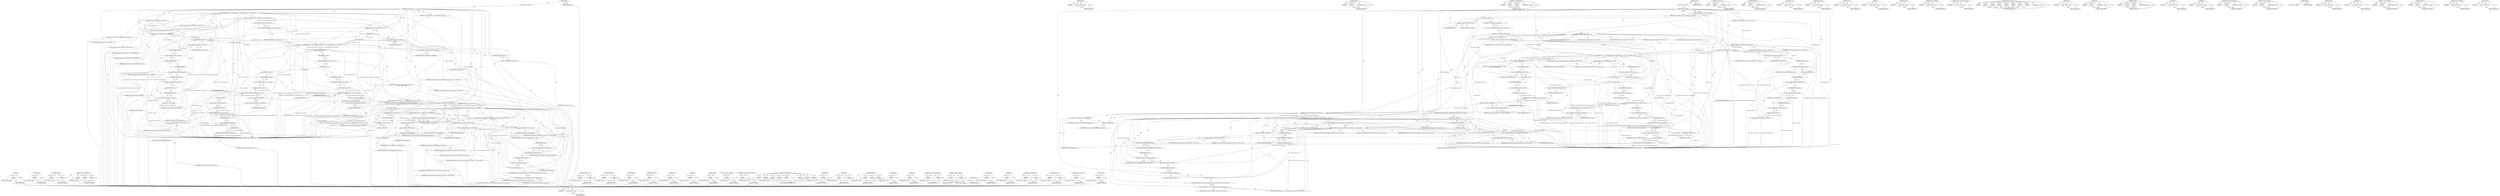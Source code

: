 digraph "width" {
vulnerable_261 [label=<(METHOD,y)>];
vulnerable_262 [label=<(PARAM,p1)>];
vulnerable_263 [label=<(BLOCK,&lt;empty&gt;,&lt;empty&gt;)>];
vulnerable_264 [label=<(METHOD_RETURN,ANY)>];
vulnerable_244 [label=<(METHOD,height)>];
vulnerable_245 [label=<(PARAM,p1)>];
vulnerable_246 [label=<(BLOCK,&lt;empty&gt;,&lt;empty&gt;)>];
vulnerable_247 [label=<(METHOD_RETURN,ANY)>];
vulnerable_198 [label=<(METHOD,set_origin)>];
vulnerable_199 [label=<(PARAM,p1)>];
vulnerable_200 [label=<(PARAM,p2)>];
vulnerable_201 [label=<(BLOCK,&lt;empty&gt;,&lt;empty&gt;)>];
vulnerable_202 [label=<(METHOD_RETURN,ANY)>];
vulnerable_221 [label=<(METHOD,ui.ConvertRectToPixel)>];
vulnerable_222 [label=<(PARAM,p1)>];
vulnerable_223 [label=<(PARAM,p2)>];
vulnerable_224 [label=<(PARAM,p3)>];
vulnerable_225 [label=<(BLOCK,&lt;empty&gt;,&lt;empty&gt;)>];
vulnerable_226 [label=<(METHOD_RETURN,ANY)>];
vulnerable_6 [label=<(METHOD,&lt;global&gt;)<SUB>1</SUB>>];
vulnerable_7 [label=<(BLOCK,&lt;empty&gt;,&lt;empty&gt;)<SUB>1</SUB>>];
vulnerable_8 [label=<(METHOD,GrabWindowSnapshot)<SUB>1</SUB>>];
vulnerable_9 [label="<(PARAM,gfx::NativeWindow window)<SUB>1</SUB>>"];
vulnerable_10 [label="<(PARAM,std::vector&lt;unsigned char&gt;* png_representation)<SUB>2</SUB>>"];
vulnerable_11 [label="<(PARAM,const gfx::Rect&amp; snapshot_bounds)<SUB>3</SUB>>"];
vulnerable_12 [label="<(BLOCK,{
   ui::Compositor* compositor = window-&gt;layer...,{
   ui::Compositor* compositor = window-&gt;layer...)<SUB>3</SUB>>"];
vulnerable_13 [label="<(LOCAL,ui.Compositor* compositor: ui.Compositor*)<SUB>4</SUB>>"];
vulnerable_14 [label=<(&lt;operator&gt;.assignment,* compositor = window-&gt;layer()-&gt;GetCompositor())<SUB>4</SUB>>];
vulnerable_15 [label=<(IDENTIFIER,compositor,* compositor = window-&gt;layer()-&gt;GetCompositor())<SUB>4</SUB>>];
vulnerable_16 [label=<(GetCompositor,window-&gt;layer()-&gt;GetCompositor())<SUB>4</SUB>>];
vulnerable_17 [label=<(&lt;operator&gt;.indirectFieldAccess,window-&gt;layer()-&gt;GetCompositor)<SUB>4</SUB>>];
vulnerable_18 [label=<(layer,window-&gt;layer())<SUB>4</SUB>>];
vulnerable_19 [label=<(&lt;operator&gt;.indirectFieldAccess,window-&gt;layer)<SUB>4</SUB>>];
vulnerable_20 [label=<(IDENTIFIER,window,window-&gt;layer())<SUB>4</SUB>>];
vulnerable_21 [label=<(FIELD_IDENTIFIER,layer,layer)<SUB>4</SUB>>];
vulnerable_22 [label=<(FIELD_IDENTIFIER,GetCompositor,GetCompositor)<SUB>4</SUB>>];
vulnerable_23 [label="<(LOCAL,gfx.Rect read_pixels_bounds: gfx.Rect)<SUB>6</SUB>>"];
vulnerable_24 [label=<(&lt;operator&gt;.assignment,read_pixels_bounds = snapshot_bounds)<SUB>6</SUB>>];
vulnerable_25 [label=<(IDENTIFIER,read_pixels_bounds,read_pixels_bounds = snapshot_bounds)<SUB>6</SUB>>];
vulnerable_26 [label=<(IDENTIFIER,snapshot_bounds,read_pixels_bounds = snapshot_bounds)<SUB>6</SUB>>];
vulnerable_27 [label=<(set_origin,read_pixels_bounds.set_origin(
      snapshot_b...)<SUB>8</SUB>>];
vulnerable_28 [label=<(&lt;operator&gt;.fieldAccess,read_pixels_bounds.set_origin)<SUB>8</SUB>>];
vulnerable_29 [label=<(IDENTIFIER,read_pixels_bounds,read_pixels_bounds.set_origin(
      snapshot_b...)<SUB>8</SUB>>];
vulnerable_30 [label=<(FIELD_IDENTIFIER,set_origin,set_origin)<SUB>8</SUB>>];
vulnerable_31 [label=<(Add,snapshot_bounds.origin().Add(window-&gt;bounds().o...)<SUB>9</SUB>>];
vulnerable_32 [label=<(&lt;operator&gt;.fieldAccess,snapshot_bounds.origin().Add)<SUB>9</SUB>>];
vulnerable_33 [label=<(origin,snapshot_bounds.origin())<SUB>9</SUB>>];
vulnerable_34 [label=<(&lt;operator&gt;.fieldAccess,snapshot_bounds.origin)<SUB>9</SUB>>];
vulnerable_35 [label=<(IDENTIFIER,snapshot_bounds,snapshot_bounds.origin())<SUB>9</SUB>>];
vulnerable_36 [label=<(FIELD_IDENTIFIER,origin,origin)<SUB>9</SUB>>];
vulnerable_37 [label=<(FIELD_IDENTIFIER,Add,Add)<SUB>9</SUB>>];
vulnerable_38 [label=<(origin,window-&gt;bounds().origin())<SUB>9</SUB>>];
vulnerable_39 [label=<(&lt;operator&gt;.fieldAccess,window-&gt;bounds().origin)<SUB>9</SUB>>];
vulnerable_40 [label=<(bounds,window-&gt;bounds())<SUB>9</SUB>>];
vulnerable_41 [label=<(&lt;operator&gt;.indirectFieldAccess,window-&gt;bounds)<SUB>9</SUB>>];
vulnerable_42 [label=<(IDENTIFIER,window,window-&gt;bounds())<SUB>9</SUB>>];
vulnerable_43 [label=<(FIELD_IDENTIFIER,bounds,bounds)<SUB>9</SUB>>];
vulnerable_44 [label=<(FIELD_IDENTIFIER,origin,origin)<SUB>9</SUB>>];
vulnerable_45 [label="<(LOCAL,gfx.Rect read_pixels_bounds_in_pixel: gfx.Rect)<SUB>10</SUB>>"];
vulnerable_46 [label="<(&lt;operator&gt;.assignment,read_pixels_bounds_in_pixel =
      ui::Convert...)<SUB>10</SUB>>"];
vulnerable_47 [label="<(IDENTIFIER,read_pixels_bounds_in_pixel,read_pixels_bounds_in_pixel =
      ui::Convert...)<SUB>10</SUB>>"];
vulnerable_48 [label="<(ui.ConvertRectToPixel,ui::ConvertRectToPixel(window-&gt;layer(), read_pi...)<SUB>11</SUB>>"];
vulnerable_49 [label="<(&lt;operator&gt;.fieldAccess,ui::ConvertRectToPixel)<SUB>11</SUB>>"];
vulnerable_50 [label="<(IDENTIFIER,ui,ui::ConvertRectToPixel(window-&gt;layer(), read_pi...)<SUB>11</SUB>>"];
vulnerable_51 [label=<(FIELD_IDENTIFIER,ConvertRectToPixel,ConvertRectToPixel)<SUB>11</SUB>>];
vulnerable_52 [label=<(layer,window-&gt;layer())<SUB>11</SUB>>];
vulnerable_53 [label=<(&lt;operator&gt;.indirectFieldAccess,window-&gt;layer)<SUB>11</SUB>>];
vulnerable_54 [label=<(IDENTIFIER,window,window-&gt;layer())<SUB>11</SUB>>];
vulnerable_55 [label=<(FIELD_IDENTIFIER,layer,layer)<SUB>11</SUB>>];
vulnerable_56 [label="<(IDENTIFIER,read_pixels_bounds,ui::ConvertRectToPixel(window-&gt;layer(), read_pi...)<SUB>11</SUB>>"];
vulnerable_57 [label=<(DCHECK_GE,DCHECK_GE(compositor-&gt;size().width(), read_pixe...)<SUB>13</SUB>>];
vulnerable_58 [label=<(width,compositor-&gt;size().width())<SUB>13</SUB>>];
vulnerable_59 [label=<(&lt;operator&gt;.fieldAccess,compositor-&gt;size().width)<SUB>13</SUB>>];
vulnerable_60 [label=<(size,compositor-&gt;size())<SUB>13</SUB>>];
vulnerable_61 [label=<(&lt;operator&gt;.indirectFieldAccess,compositor-&gt;size)<SUB>13</SUB>>];
vulnerable_62 [label=<(IDENTIFIER,compositor,compositor-&gt;size())<SUB>13</SUB>>];
vulnerable_63 [label=<(FIELD_IDENTIFIER,size,size)<SUB>13</SUB>>];
vulnerable_64 [label=<(FIELD_IDENTIFIER,width,width)<SUB>13</SUB>>];
vulnerable_65 [label=<(right,read_pixels_bounds_in_pixel.right())<SUB>13</SUB>>];
vulnerable_66 [label=<(&lt;operator&gt;.fieldAccess,read_pixels_bounds_in_pixel.right)<SUB>13</SUB>>];
vulnerable_67 [label=<(IDENTIFIER,read_pixels_bounds_in_pixel,read_pixels_bounds_in_pixel.right())<SUB>13</SUB>>];
vulnerable_68 [label=<(FIELD_IDENTIFIER,right,right)<SUB>13</SUB>>];
vulnerable_69 [label=<(DCHECK_GE,DCHECK_GE(compositor-&gt;size().height(), read_pix...)<SUB>14</SUB>>];
vulnerable_70 [label=<(height,compositor-&gt;size().height())<SUB>14</SUB>>];
vulnerable_71 [label=<(&lt;operator&gt;.fieldAccess,compositor-&gt;size().height)<SUB>14</SUB>>];
vulnerable_72 [label=<(size,compositor-&gt;size())<SUB>14</SUB>>];
vulnerable_73 [label=<(&lt;operator&gt;.indirectFieldAccess,compositor-&gt;size)<SUB>14</SUB>>];
vulnerable_74 [label=<(IDENTIFIER,compositor,compositor-&gt;size())<SUB>14</SUB>>];
vulnerable_75 [label=<(FIELD_IDENTIFIER,size,size)<SUB>14</SUB>>];
vulnerable_76 [label=<(FIELD_IDENTIFIER,height,height)<SUB>14</SUB>>];
vulnerable_77 [label=<(bottom,read_pixels_bounds_in_pixel.bottom())<SUB>14</SUB>>];
vulnerable_78 [label=<(&lt;operator&gt;.fieldAccess,read_pixels_bounds_in_pixel.bottom)<SUB>14</SUB>>];
vulnerable_79 [label=<(IDENTIFIER,read_pixels_bounds_in_pixel,read_pixels_bounds_in_pixel.bottom())<SUB>14</SUB>>];
vulnerable_80 [label=<(FIELD_IDENTIFIER,bottom,bottom)<SUB>14</SUB>>];
vulnerable_81 [label=<(DCHECK_LE,DCHECK_LE(0, read_pixels_bounds.x()))<SUB>15</SUB>>];
vulnerable_82 [label=<(LITERAL,0,DCHECK_LE(0, read_pixels_bounds.x()))<SUB>15</SUB>>];
vulnerable_83 [label=<(x,read_pixels_bounds.x())<SUB>15</SUB>>];
vulnerable_84 [label=<(&lt;operator&gt;.fieldAccess,read_pixels_bounds.x)<SUB>15</SUB>>];
vulnerable_85 [label=<(IDENTIFIER,read_pixels_bounds,read_pixels_bounds.x())<SUB>15</SUB>>];
vulnerable_86 [label=<(FIELD_IDENTIFIER,x,x)<SUB>15</SUB>>];
vulnerable_87 [label=<(DCHECK_LE,DCHECK_LE(0, read_pixels_bounds.y()))<SUB>16</SUB>>];
vulnerable_88 [label=<(LITERAL,0,DCHECK_LE(0, read_pixels_bounds.y()))<SUB>16</SUB>>];
vulnerable_89 [label=<(y,read_pixels_bounds.y())<SUB>16</SUB>>];
vulnerable_90 [label=<(&lt;operator&gt;.fieldAccess,read_pixels_bounds.y)<SUB>16</SUB>>];
vulnerable_91 [label=<(IDENTIFIER,read_pixels_bounds,read_pixels_bounds.y())<SUB>16</SUB>>];
vulnerable_92 [label=<(FIELD_IDENTIFIER,y,y)<SUB>16</SUB>>];
vulnerable_93 [label="<(LOCAL,SkBitmap bitmap: SkBitmap)<SUB>18</SUB>>"];
vulnerable_94 [label=<(CONTROL_STRUCTURE,IF,if (!compositor-&gt;ReadPixels(&amp;bitmap, read_pixels_bounds_in_pixel)))<SUB>19</SUB>>];
vulnerable_95 [label=<(&lt;operator&gt;.logicalNot,!compositor-&gt;ReadPixels(&amp;bitmap, read_pixels_bo...)<SUB>19</SUB>>];
vulnerable_96 [label=<(ReadPixels,compositor-&gt;ReadPixels(&amp;bitmap, read_pixels_bou...)<SUB>19</SUB>>];
vulnerable_97 [label=<(&lt;operator&gt;.indirectFieldAccess,compositor-&gt;ReadPixels)<SUB>19</SUB>>];
vulnerable_98 [label=<(IDENTIFIER,compositor,compositor-&gt;ReadPixels(&amp;bitmap, read_pixels_bou...)<SUB>19</SUB>>];
vulnerable_99 [label=<(FIELD_IDENTIFIER,ReadPixels,ReadPixels)<SUB>19</SUB>>];
vulnerable_100 [label=<(&lt;operator&gt;.addressOf,&amp;bitmap)<SUB>19</SUB>>];
vulnerable_101 [label=<(IDENTIFIER,bitmap,compositor-&gt;ReadPixels(&amp;bitmap, read_pixels_bou...)<SUB>19</SUB>>];
vulnerable_102 [label=<(IDENTIFIER,read_pixels_bounds_in_pixel,compositor-&gt;ReadPixels(&amp;bitmap, read_pixels_bou...)<SUB>19</SUB>>];
vulnerable_103 [label=<(BLOCK,&lt;empty&gt;,&lt;empty&gt;)<SUB>20</SUB>>];
vulnerable_104 [label=<(RETURN,return false;,return false;)<SUB>20</SUB>>];
vulnerable_105 [label=<(LITERAL,false,return false;)<SUB>20</SUB>>];
vulnerable_106 [label="<(LOCAL,unsigned char* pixels: unsigned char*)<SUB>22</SUB>>"];
vulnerable_107 [label=<(&lt;operator&gt;.assignment,* pixels = reinterpret_cast&lt;unsigned char*&gt;(bit...)<SUB>22</SUB>>];
vulnerable_108 [label=<(IDENTIFIER,pixels,* pixels = reinterpret_cast&lt;unsigned char*&gt;(bit...)<SUB>22</SUB>>];
vulnerable_109 [label=<(&lt;operator&gt;.cast,reinterpret_cast&lt;unsigned char*&gt;(bitmap.getPixe...)<SUB>22</SUB>>];
vulnerable_110 [label=<(UNKNOWN,unsigned char*,unsigned char*)<SUB>22</SUB>>];
vulnerable_111 [label=<(getPixels,bitmap.getPixels())<SUB>22</SUB>>];
vulnerable_112 [label=<(&lt;operator&gt;.fieldAccess,bitmap.getPixels)<SUB>22</SUB>>];
vulnerable_113 [label=<(IDENTIFIER,bitmap,bitmap.getPixels())<SUB>22</SUB>>];
vulnerable_114 [label=<(FIELD_IDENTIFIER,getPixels,getPixels)<SUB>22</SUB>>];
vulnerable_115 [label="<(gfx.PNGCodec.Encode,gfx::PNGCodec::Encode(pixels, gfx::PNGCodec::FO...)<SUB>24</SUB>>"];
vulnerable_116 [label="<(&lt;operator&gt;.fieldAccess,gfx::PNGCodec::Encode)<SUB>24</SUB>>"];
vulnerable_117 [label="<(&lt;operator&gt;.fieldAccess,gfx::PNGCodec)<SUB>24</SUB>>"];
vulnerable_118 [label="<(IDENTIFIER,gfx,gfx::PNGCodec::Encode(pixels, gfx::PNGCodec::FO...)<SUB>24</SUB>>"];
vulnerable_119 [label="<(IDENTIFIER,PNGCodec,gfx::PNGCodec::Encode(pixels, gfx::PNGCodec::FO...)<SUB>24</SUB>>"];
vulnerable_120 [label=<(FIELD_IDENTIFIER,Encode,Encode)<SUB>24</SUB>>];
vulnerable_121 [label="<(IDENTIFIER,pixels,gfx::PNGCodec::Encode(pixels, gfx::PNGCodec::FO...)<SUB>24</SUB>>"];
vulnerable_122 [label="<(&lt;operator&gt;.fieldAccess,gfx::PNGCodec::FORMAT_BGRA)<SUB>24</SUB>>"];
vulnerable_123 [label="<(&lt;operator&gt;.fieldAccess,gfx::PNGCodec)<SUB>24</SUB>>"];
vulnerable_124 [label="<(IDENTIFIER,gfx,gfx::PNGCodec::Encode(pixels, gfx::PNGCodec::FO...)<SUB>24</SUB>>"];
vulnerable_125 [label="<(IDENTIFIER,PNGCodec,gfx::PNGCodec::Encode(pixels, gfx::PNGCodec::FO...)<SUB>24</SUB>>"];
vulnerable_126 [label=<(FIELD_IDENTIFIER,FORMAT_BGRA,FORMAT_BGRA)<SUB>24</SUB>>];
vulnerable_127 [label=<(size,read_pixels_bounds_in_pixel.size())<SUB>25</SUB>>];
vulnerable_128 [label=<(&lt;operator&gt;.fieldAccess,read_pixels_bounds_in_pixel.size)<SUB>25</SUB>>];
vulnerable_129 [label=<(IDENTIFIER,read_pixels_bounds_in_pixel,read_pixels_bounds_in_pixel.size())<SUB>25</SUB>>];
vulnerable_130 [label=<(FIELD_IDENTIFIER,size,size)<SUB>25</SUB>>];
vulnerable_131 [label=<(rowBytes,bitmap.rowBytes())<SUB>26</SUB>>];
vulnerable_132 [label=<(&lt;operator&gt;.fieldAccess,bitmap.rowBytes)<SUB>26</SUB>>];
vulnerable_133 [label=<(IDENTIFIER,bitmap,bitmap.rowBytes())<SUB>26</SUB>>];
vulnerable_134 [label=<(FIELD_IDENTIFIER,rowBytes,rowBytes)<SUB>26</SUB>>];
vulnerable_135 [label="<(LITERAL,true,gfx::PNGCodec::Encode(pixels, gfx::PNGCodec::FO...)<SUB>26</SUB>>"];
vulnerable_136 [label="<(std.vector&lt;gfx.PNGCodec.Comment&gt;,std::vector&lt;gfx::PNGCodec::Comment&gt;())<SUB>27</SUB>>"];
vulnerable_137 [label="<(&lt;operator&gt;.fieldAccess,std::vector&lt;gfx::PNGCodec::Comment&gt;)<SUB>27</SUB>>"];
vulnerable_138 [label="<(IDENTIFIER,std,std::vector&lt;gfx::PNGCodec::Comment&gt;())<SUB>27</SUB>>"];
vulnerable_139 [label="<(FIELD_IDENTIFIER,vector&lt;gfx::PNGCodec::Comment&gt;,vector&lt;gfx::PNGCodec::Comment&gt;)<SUB>27</SUB>>"];
vulnerable_140 [label="<(IDENTIFIER,png_representation,gfx::PNGCodec::Encode(pixels, gfx::PNGCodec::FO...)<SUB>28</SUB>>"];
vulnerable_141 [label=<(RETURN,return true;,return true;)<SUB>29</SUB>>];
vulnerable_142 [label=<(LITERAL,true,return true;)<SUB>29</SUB>>];
vulnerable_143 [label=<(METHOD_RETURN,bool)<SUB>1</SUB>>];
vulnerable_145 [label=<(METHOD_RETURN,ANY)<SUB>1</SUB>>];
vulnerable_279 [label=<(METHOD,&lt;operator&gt;.cast)>];
vulnerable_280 [label=<(PARAM,p1)>];
vulnerable_281 [label=<(PARAM,p2)>];
vulnerable_282 [label=<(BLOCK,&lt;empty&gt;,&lt;empty&gt;)>];
vulnerable_283 [label=<(METHOD_RETURN,ANY)>];
vulnerable_227 [label=<(METHOD,DCHECK_GE)>];
vulnerable_228 [label=<(PARAM,p1)>];
vulnerable_229 [label=<(PARAM,p2)>];
vulnerable_230 [label=<(BLOCK,&lt;empty&gt;,&lt;empty&gt;)>];
vulnerable_231 [label=<(METHOD_RETURN,ANY)>];
vulnerable_284 [label=<(METHOD,getPixels)>];
vulnerable_285 [label=<(PARAM,p1)>];
vulnerable_286 [label=<(BLOCK,&lt;empty&gt;,&lt;empty&gt;)>];
vulnerable_287 [label=<(METHOD_RETURN,ANY)>];
vulnerable_185 [label=<(METHOD,GetCompositor)>];
vulnerable_186 [label=<(PARAM,p1)>];
vulnerable_187 [label=<(BLOCK,&lt;empty&gt;,&lt;empty&gt;)>];
vulnerable_188 [label=<(METHOD_RETURN,ANY)>];
vulnerable_217 [label=<(METHOD,bounds)>];
vulnerable_218 [label=<(PARAM,p1)>];
vulnerable_219 [label=<(BLOCK,&lt;empty&gt;,&lt;empty&gt;)>];
vulnerable_220 [label=<(METHOD_RETURN,ANY)>];
vulnerable_257 [label=<(METHOD,x)>];
vulnerable_258 [label=<(PARAM,p1)>];
vulnerable_259 [label=<(BLOCK,&lt;empty&gt;,&lt;empty&gt;)>];
vulnerable_260 [label=<(METHOD_RETURN,ANY)>];
vulnerable_299 [label=<(METHOD,rowBytes)>];
vulnerable_300 [label=<(PARAM,p1)>];
vulnerable_301 [label=<(BLOCK,&lt;empty&gt;,&lt;empty&gt;)>];
vulnerable_302 [label=<(METHOD_RETURN,ANY)>];
vulnerable_265 [label=<(METHOD,&lt;operator&gt;.logicalNot)>];
vulnerable_266 [label=<(PARAM,p1)>];
vulnerable_267 [label=<(BLOCK,&lt;empty&gt;,&lt;empty&gt;)>];
vulnerable_268 [label=<(METHOD_RETURN,ANY)>];
vulnerable_303 [label=<(METHOD,std.vector&lt;gfx.PNGCodec.Comment&gt;)>];
vulnerable_304 [label=<(PARAM,p1)>];
vulnerable_305 [label=<(BLOCK,&lt;empty&gt;,&lt;empty&gt;)>];
vulnerable_306 [label=<(METHOD_RETURN,ANY)>];
vulnerable_288 [label=<(METHOD,gfx.PNGCodec.Encode)>];
vulnerable_289 [label=<(PARAM,p1)>];
vulnerable_290 [label=<(PARAM,p2)>];
vulnerable_291 [label=<(PARAM,p3)>];
vulnerable_292 [label=<(PARAM,p4)>];
vulnerable_293 [label=<(PARAM,p5)>];
vulnerable_294 [label=<(PARAM,p6)>];
vulnerable_295 [label=<(PARAM,p7)>];
vulnerable_296 [label=<(PARAM,p8)>];
vulnerable_297 [label=<(BLOCK,&lt;empty&gt;,&lt;empty&gt;)>];
vulnerable_298 [label=<(METHOD_RETURN,ANY)>];
vulnerable_213 [label=<(METHOD,origin)>];
vulnerable_214 [label=<(PARAM,p1)>];
vulnerable_215 [label=<(BLOCK,&lt;empty&gt;,&lt;empty&gt;)>];
vulnerable_216 [label=<(METHOD_RETURN,ANY)>];
vulnerable_208 [label=<(METHOD,Add)>];
vulnerable_209 [label=<(PARAM,p1)>];
vulnerable_210 [label=<(PARAM,p2)>];
vulnerable_211 [label=<(BLOCK,&lt;empty&gt;,&lt;empty&gt;)>];
vulnerable_212 [label=<(METHOD_RETURN,ANY)>];
vulnerable_269 [label=<(METHOD,ReadPixels)>];
vulnerable_270 [label=<(PARAM,p1)>];
vulnerable_271 [label=<(PARAM,p2)>];
vulnerable_272 [label=<(PARAM,p3)>];
vulnerable_273 [label=<(BLOCK,&lt;empty&gt;,&lt;empty&gt;)>];
vulnerable_274 [label=<(METHOD_RETURN,ANY)>];
vulnerable_194 [label=<(METHOD,layer)>];
vulnerable_195 [label=<(PARAM,p1)>];
vulnerable_196 [label=<(BLOCK,&lt;empty&gt;,&lt;empty&gt;)>];
vulnerable_197 [label=<(METHOD_RETURN,ANY)>];
vulnerable_236 [label=<(METHOD,size)>];
vulnerable_237 [label=<(PARAM,p1)>];
vulnerable_238 [label=<(BLOCK,&lt;empty&gt;,&lt;empty&gt;)>];
vulnerable_239 [label=<(METHOD_RETURN,ANY)>];
vulnerable_189 [label=<(METHOD,&lt;operator&gt;.indirectFieldAccess)>];
vulnerable_190 [label=<(PARAM,p1)>];
vulnerable_191 [label=<(PARAM,p2)>];
vulnerable_192 [label=<(BLOCK,&lt;empty&gt;,&lt;empty&gt;)>];
vulnerable_193 [label=<(METHOD_RETURN,ANY)>];
vulnerable_180 [label=<(METHOD,&lt;operator&gt;.assignment)>];
vulnerable_181 [label=<(PARAM,p1)>];
vulnerable_182 [label=<(PARAM,p2)>];
vulnerable_183 [label=<(BLOCK,&lt;empty&gt;,&lt;empty&gt;)>];
vulnerable_184 [label=<(METHOD_RETURN,ANY)>];
vulnerable_174 [label=<(METHOD,&lt;global&gt;)<SUB>1</SUB>>];
vulnerable_175 [label=<(BLOCK,&lt;empty&gt;,&lt;empty&gt;)>];
vulnerable_176 [label=<(METHOD_RETURN,ANY)>];
vulnerable_248 [label=<(METHOD,bottom)>];
vulnerable_249 [label=<(PARAM,p1)>];
vulnerable_250 [label=<(BLOCK,&lt;empty&gt;,&lt;empty&gt;)>];
vulnerable_251 [label=<(METHOD_RETURN,ANY)>];
vulnerable_240 [label=<(METHOD,right)>];
vulnerable_241 [label=<(PARAM,p1)>];
vulnerable_242 [label=<(BLOCK,&lt;empty&gt;,&lt;empty&gt;)>];
vulnerable_243 [label=<(METHOD_RETURN,ANY)>];
vulnerable_203 [label=<(METHOD,&lt;operator&gt;.fieldAccess)>];
vulnerable_204 [label=<(PARAM,p1)>];
vulnerable_205 [label=<(PARAM,p2)>];
vulnerable_206 [label=<(BLOCK,&lt;empty&gt;,&lt;empty&gt;)>];
vulnerable_207 [label=<(METHOD_RETURN,ANY)>];
vulnerable_252 [label=<(METHOD,DCHECK_LE)>];
vulnerable_253 [label=<(PARAM,p1)>];
vulnerable_254 [label=<(PARAM,p2)>];
vulnerable_255 [label=<(BLOCK,&lt;empty&gt;,&lt;empty&gt;)>];
vulnerable_256 [label=<(METHOD_RETURN,ANY)>];
vulnerable_275 [label=<(METHOD,&lt;operator&gt;.addressOf)>];
vulnerable_276 [label=<(PARAM,p1)>];
vulnerable_277 [label=<(BLOCK,&lt;empty&gt;,&lt;empty&gt;)>];
vulnerable_278 [label=<(METHOD_RETURN,ANY)>];
vulnerable_232 [label=<(METHOD,width)>];
vulnerable_233 [label=<(PARAM,p1)>];
vulnerable_234 [label=<(BLOCK,&lt;empty&gt;,&lt;empty&gt;)>];
vulnerable_235 [label=<(METHOD_RETURN,ANY)>];
fixed_261 [label=<(METHOD,y)>];
fixed_262 [label=<(PARAM,p1)>];
fixed_263 [label=<(BLOCK,&lt;empty&gt;,&lt;empty&gt;)>];
fixed_264 [label=<(METHOD_RETURN,ANY)>];
fixed_244 [label=<(METHOD,height)>];
fixed_245 [label=<(PARAM,p1)>];
fixed_246 [label=<(BLOCK,&lt;empty&gt;,&lt;empty&gt;)>];
fixed_247 [label=<(METHOD_RETURN,ANY)>];
fixed_198 [label=<(METHOD,set_origin)>];
fixed_199 [label=<(PARAM,p1)>];
fixed_200 [label=<(PARAM,p2)>];
fixed_201 [label=<(BLOCK,&lt;empty&gt;,&lt;empty&gt;)>];
fixed_202 [label=<(METHOD_RETURN,ANY)>];
fixed_221 [label=<(METHOD,ui.ConvertRectToPixel)>];
fixed_222 [label=<(PARAM,p1)>];
fixed_223 [label=<(PARAM,p2)>];
fixed_224 [label=<(PARAM,p3)>];
fixed_225 [label=<(BLOCK,&lt;empty&gt;,&lt;empty&gt;)>];
fixed_226 [label=<(METHOD_RETURN,ANY)>];
fixed_6 [label=<(METHOD,&lt;global&gt;)<SUB>1</SUB>>];
fixed_7 [label=<(BLOCK,&lt;empty&gt;,&lt;empty&gt;)<SUB>1</SUB>>];
fixed_8 [label=<(METHOD,GrabWindowSnapshot)<SUB>1</SUB>>];
fixed_9 [label="<(PARAM,gfx::NativeWindow window)<SUB>1</SUB>>"];
fixed_10 [label="<(PARAM,std::vector&lt;unsigned char&gt;* png_representation)<SUB>2</SUB>>"];
fixed_11 [label="<(PARAM,const gfx::Rect&amp; snapshot_bounds)<SUB>3</SUB>>"];
fixed_12 [label=<(BLOCK,{
#if defined(OS_LINUX)
  // We use XGetImage()...,{
#if defined(OS_LINUX)
  // We use XGetImage()...)<SUB>3</SUB>>];
fixed_13 [label="<(LOCAL,ui.Compositor* compositor: ui.Compositor*)<SUB>12</SUB>>"];
fixed_14 [label=<(&lt;operator&gt;.assignment,* compositor = window-&gt;layer()-&gt;GetCompositor())<SUB>12</SUB>>];
fixed_15 [label=<(IDENTIFIER,compositor,* compositor = window-&gt;layer()-&gt;GetCompositor())<SUB>12</SUB>>];
fixed_16 [label=<(GetCompositor,window-&gt;layer()-&gt;GetCompositor())<SUB>12</SUB>>];
fixed_17 [label=<(&lt;operator&gt;.indirectFieldAccess,window-&gt;layer()-&gt;GetCompositor)<SUB>12</SUB>>];
fixed_18 [label=<(layer,window-&gt;layer())<SUB>12</SUB>>];
fixed_19 [label=<(&lt;operator&gt;.indirectFieldAccess,window-&gt;layer)<SUB>12</SUB>>];
fixed_20 [label=<(IDENTIFIER,window,window-&gt;layer())<SUB>12</SUB>>];
fixed_21 [label=<(FIELD_IDENTIFIER,layer,layer)<SUB>12</SUB>>];
fixed_22 [label=<(FIELD_IDENTIFIER,GetCompositor,GetCompositor)<SUB>12</SUB>>];
fixed_23 [label="<(LOCAL,gfx.Rect read_pixels_bounds: gfx.Rect)<SUB>14</SUB>>"];
fixed_24 [label=<(&lt;operator&gt;.assignment,read_pixels_bounds = snapshot_bounds)<SUB>14</SUB>>];
fixed_25 [label=<(IDENTIFIER,read_pixels_bounds,read_pixels_bounds = snapshot_bounds)<SUB>14</SUB>>];
fixed_26 [label=<(IDENTIFIER,snapshot_bounds,read_pixels_bounds = snapshot_bounds)<SUB>14</SUB>>];
fixed_27 [label=<(set_origin,read_pixels_bounds.set_origin(
      snapshot_b...)<SUB>16</SUB>>];
fixed_28 [label=<(&lt;operator&gt;.fieldAccess,read_pixels_bounds.set_origin)<SUB>16</SUB>>];
fixed_29 [label=<(IDENTIFIER,read_pixels_bounds,read_pixels_bounds.set_origin(
      snapshot_b...)<SUB>16</SUB>>];
fixed_30 [label=<(FIELD_IDENTIFIER,set_origin,set_origin)<SUB>16</SUB>>];
fixed_31 [label=<(Add,snapshot_bounds.origin().Add(window-&gt;bounds().o...)<SUB>17</SUB>>];
fixed_32 [label=<(&lt;operator&gt;.fieldAccess,snapshot_bounds.origin().Add)<SUB>17</SUB>>];
fixed_33 [label=<(origin,snapshot_bounds.origin())<SUB>17</SUB>>];
fixed_34 [label=<(&lt;operator&gt;.fieldAccess,snapshot_bounds.origin)<SUB>17</SUB>>];
fixed_35 [label=<(IDENTIFIER,snapshot_bounds,snapshot_bounds.origin())<SUB>17</SUB>>];
fixed_36 [label=<(FIELD_IDENTIFIER,origin,origin)<SUB>17</SUB>>];
fixed_37 [label=<(FIELD_IDENTIFIER,Add,Add)<SUB>17</SUB>>];
fixed_38 [label=<(origin,window-&gt;bounds().origin())<SUB>17</SUB>>];
fixed_39 [label=<(&lt;operator&gt;.fieldAccess,window-&gt;bounds().origin)<SUB>17</SUB>>];
fixed_40 [label=<(bounds,window-&gt;bounds())<SUB>17</SUB>>];
fixed_41 [label=<(&lt;operator&gt;.indirectFieldAccess,window-&gt;bounds)<SUB>17</SUB>>];
fixed_42 [label=<(IDENTIFIER,window,window-&gt;bounds())<SUB>17</SUB>>];
fixed_43 [label=<(FIELD_IDENTIFIER,bounds,bounds)<SUB>17</SUB>>];
fixed_44 [label=<(FIELD_IDENTIFIER,origin,origin)<SUB>17</SUB>>];
fixed_45 [label="<(LOCAL,gfx.Rect read_pixels_bounds_in_pixel: gfx.Rect)<SUB>18</SUB>>"];
fixed_46 [label="<(&lt;operator&gt;.assignment,read_pixels_bounds_in_pixel =
      ui::Convert...)<SUB>18</SUB>>"];
fixed_47 [label="<(IDENTIFIER,read_pixels_bounds_in_pixel,read_pixels_bounds_in_pixel =
      ui::Convert...)<SUB>18</SUB>>"];
fixed_48 [label="<(ui.ConvertRectToPixel,ui::ConvertRectToPixel(window-&gt;layer(), read_pi...)<SUB>19</SUB>>"];
fixed_49 [label="<(&lt;operator&gt;.fieldAccess,ui::ConvertRectToPixel)<SUB>19</SUB>>"];
fixed_50 [label="<(IDENTIFIER,ui,ui::ConvertRectToPixel(window-&gt;layer(), read_pi...)<SUB>19</SUB>>"];
fixed_51 [label=<(FIELD_IDENTIFIER,ConvertRectToPixel,ConvertRectToPixel)<SUB>19</SUB>>];
fixed_52 [label=<(layer,window-&gt;layer())<SUB>19</SUB>>];
fixed_53 [label=<(&lt;operator&gt;.indirectFieldAccess,window-&gt;layer)<SUB>19</SUB>>];
fixed_54 [label=<(IDENTIFIER,window,window-&gt;layer())<SUB>19</SUB>>];
fixed_55 [label=<(FIELD_IDENTIFIER,layer,layer)<SUB>19</SUB>>];
fixed_56 [label="<(IDENTIFIER,read_pixels_bounds,ui::ConvertRectToPixel(window-&gt;layer(), read_pi...)<SUB>19</SUB>>"];
fixed_57 [label=<(DCHECK_GE,DCHECK_GE(compositor-&gt;size().width(), read_pixe...)<SUB>21</SUB>>];
fixed_58 [label=<(width,compositor-&gt;size().width())<SUB>21</SUB>>];
fixed_59 [label=<(&lt;operator&gt;.fieldAccess,compositor-&gt;size().width)<SUB>21</SUB>>];
fixed_60 [label=<(size,compositor-&gt;size())<SUB>21</SUB>>];
fixed_61 [label=<(&lt;operator&gt;.indirectFieldAccess,compositor-&gt;size)<SUB>21</SUB>>];
fixed_62 [label=<(IDENTIFIER,compositor,compositor-&gt;size())<SUB>21</SUB>>];
fixed_63 [label=<(FIELD_IDENTIFIER,size,size)<SUB>21</SUB>>];
fixed_64 [label=<(FIELD_IDENTIFIER,width,width)<SUB>21</SUB>>];
fixed_65 [label=<(right,read_pixels_bounds_in_pixel.right())<SUB>21</SUB>>];
fixed_66 [label=<(&lt;operator&gt;.fieldAccess,read_pixels_bounds_in_pixel.right)<SUB>21</SUB>>];
fixed_67 [label=<(IDENTIFIER,read_pixels_bounds_in_pixel,read_pixels_bounds_in_pixel.right())<SUB>21</SUB>>];
fixed_68 [label=<(FIELD_IDENTIFIER,right,right)<SUB>21</SUB>>];
fixed_69 [label=<(DCHECK_GE,DCHECK_GE(compositor-&gt;size().height(), read_pix...)<SUB>22</SUB>>];
fixed_70 [label=<(height,compositor-&gt;size().height())<SUB>22</SUB>>];
fixed_71 [label=<(&lt;operator&gt;.fieldAccess,compositor-&gt;size().height)<SUB>22</SUB>>];
fixed_72 [label=<(size,compositor-&gt;size())<SUB>22</SUB>>];
fixed_73 [label=<(&lt;operator&gt;.indirectFieldAccess,compositor-&gt;size)<SUB>22</SUB>>];
fixed_74 [label=<(IDENTIFIER,compositor,compositor-&gt;size())<SUB>22</SUB>>];
fixed_75 [label=<(FIELD_IDENTIFIER,size,size)<SUB>22</SUB>>];
fixed_76 [label=<(FIELD_IDENTIFIER,height,height)<SUB>22</SUB>>];
fixed_77 [label=<(bottom,read_pixels_bounds_in_pixel.bottom())<SUB>22</SUB>>];
fixed_78 [label=<(&lt;operator&gt;.fieldAccess,read_pixels_bounds_in_pixel.bottom)<SUB>22</SUB>>];
fixed_79 [label=<(IDENTIFIER,read_pixels_bounds_in_pixel,read_pixels_bounds_in_pixel.bottom())<SUB>22</SUB>>];
fixed_80 [label=<(FIELD_IDENTIFIER,bottom,bottom)<SUB>22</SUB>>];
fixed_81 [label=<(DCHECK_LE,DCHECK_LE(0, read_pixels_bounds.x()))<SUB>23</SUB>>];
fixed_82 [label=<(LITERAL,0,DCHECK_LE(0, read_pixels_bounds.x()))<SUB>23</SUB>>];
fixed_83 [label=<(x,read_pixels_bounds.x())<SUB>23</SUB>>];
fixed_84 [label=<(&lt;operator&gt;.fieldAccess,read_pixels_bounds.x)<SUB>23</SUB>>];
fixed_85 [label=<(IDENTIFIER,read_pixels_bounds,read_pixels_bounds.x())<SUB>23</SUB>>];
fixed_86 [label=<(FIELD_IDENTIFIER,x,x)<SUB>23</SUB>>];
fixed_87 [label=<(DCHECK_LE,DCHECK_LE(0, read_pixels_bounds.y()))<SUB>24</SUB>>];
fixed_88 [label=<(LITERAL,0,DCHECK_LE(0, read_pixels_bounds.y()))<SUB>24</SUB>>];
fixed_89 [label=<(y,read_pixels_bounds.y())<SUB>24</SUB>>];
fixed_90 [label=<(&lt;operator&gt;.fieldAccess,read_pixels_bounds.y)<SUB>24</SUB>>];
fixed_91 [label=<(IDENTIFIER,read_pixels_bounds,read_pixels_bounds.y())<SUB>24</SUB>>];
fixed_92 [label=<(FIELD_IDENTIFIER,y,y)<SUB>24</SUB>>];
fixed_93 [label="<(LOCAL,SkBitmap bitmap: SkBitmap)<SUB>26</SUB>>"];
fixed_94 [label=<(CONTROL_STRUCTURE,IF,if (!compositor-&gt;ReadPixels(&amp;bitmap, read_pixels_bounds_in_pixel)))<SUB>27</SUB>>];
fixed_95 [label=<(&lt;operator&gt;.logicalNot,!compositor-&gt;ReadPixels(&amp;bitmap, read_pixels_bo...)<SUB>27</SUB>>];
fixed_96 [label=<(ReadPixels,compositor-&gt;ReadPixels(&amp;bitmap, read_pixels_bou...)<SUB>27</SUB>>];
fixed_97 [label=<(&lt;operator&gt;.indirectFieldAccess,compositor-&gt;ReadPixels)<SUB>27</SUB>>];
fixed_98 [label=<(IDENTIFIER,compositor,compositor-&gt;ReadPixels(&amp;bitmap, read_pixels_bou...)<SUB>27</SUB>>];
fixed_99 [label=<(FIELD_IDENTIFIER,ReadPixels,ReadPixels)<SUB>27</SUB>>];
fixed_100 [label=<(&lt;operator&gt;.addressOf,&amp;bitmap)<SUB>27</SUB>>];
fixed_101 [label=<(IDENTIFIER,bitmap,compositor-&gt;ReadPixels(&amp;bitmap, read_pixels_bou...)<SUB>27</SUB>>];
fixed_102 [label=<(IDENTIFIER,read_pixels_bounds_in_pixel,compositor-&gt;ReadPixels(&amp;bitmap, read_pixels_bou...)<SUB>27</SUB>>];
fixed_103 [label=<(BLOCK,&lt;empty&gt;,&lt;empty&gt;)<SUB>28</SUB>>];
fixed_104 [label=<(RETURN,return false;,return false;)<SUB>28</SUB>>];
fixed_105 [label=<(LITERAL,false,return false;)<SUB>28</SUB>>];
fixed_106 [label="<(LOCAL,unsigned char* pixels: unsigned char*)<SUB>30</SUB>>"];
fixed_107 [label=<(&lt;operator&gt;.assignment,* pixels = reinterpret_cast&lt;unsigned char*&gt;(bit...)<SUB>30</SUB>>];
fixed_108 [label=<(IDENTIFIER,pixels,* pixels = reinterpret_cast&lt;unsigned char*&gt;(bit...)<SUB>30</SUB>>];
fixed_109 [label=<(&lt;operator&gt;.cast,reinterpret_cast&lt;unsigned char*&gt;(bitmap.getPixe...)<SUB>30</SUB>>];
fixed_110 [label=<(UNKNOWN,unsigned char*,unsigned char*)<SUB>30</SUB>>];
fixed_111 [label=<(getPixels,bitmap.getPixels())<SUB>30</SUB>>];
fixed_112 [label=<(&lt;operator&gt;.fieldAccess,bitmap.getPixels)<SUB>30</SUB>>];
fixed_113 [label=<(IDENTIFIER,bitmap,bitmap.getPixels())<SUB>30</SUB>>];
fixed_114 [label=<(FIELD_IDENTIFIER,getPixels,getPixels)<SUB>30</SUB>>];
fixed_115 [label="<(gfx.PNGCodec.Encode,gfx::PNGCodec::Encode(pixels, gfx::PNGCodec::FO...)<SUB>32</SUB>>"];
fixed_116 [label="<(&lt;operator&gt;.fieldAccess,gfx::PNGCodec::Encode)<SUB>32</SUB>>"];
fixed_117 [label="<(&lt;operator&gt;.fieldAccess,gfx::PNGCodec)<SUB>32</SUB>>"];
fixed_118 [label="<(IDENTIFIER,gfx,gfx::PNGCodec::Encode(pixels, gfx::PNGCodec::FO...)<SUB>32</SUB>>"];
fixed_119 [label="<(IDENTIFIER,PNGCodec,gfx::PNGCodec::Encode(pixels, gfx::PNGCodec::FO...)<SUB>32</SUB>>"];
fixed_120 [label=<(FIELD_IDENTIFIER,Encode,Encode)<SUB>32</SUB>>];
fixed_121 [label="<(IDENTIFIER,pixels,gfx::PNGCodec::Encode(pixels, gfx::PNGCodec::FO...)<SUB>32</SUB>>"];
fixed_122 [label="<(&lt;operator&gt;.fieldAccess,gfx::PNGCodec::FORMAT_BGRA)<SUB>32</SUB>>"];
fixed_123 [label="<(&lt;operator&gt;.fieldAccess,gfx::PNGCodec)<SUB>32</SUB>>"];
fixed_124 [label="<(IDENTIFIER,gfx,gfx::PNGCodec::Encode(pixels, gfx::PNGCodec::FO...)<SUB>32</SUB>>"];
fixed_125 [label="<(IDENTIFIER,PNGCodec,gfx::PNGCodec::Encode(pixels, gfx::PNGCodec::FO...)<SUB>32</SUB>>"];
fixed_126 [label=<(FIELD_IDENTIFIER,FORMAT_BGRA,FORMAT_BGRA)<SUB>32</SUB>>];
fixed_127 [label=<(size,read_pixels_bounds_in_pixel.size())<SUB>33</SUB>>];
fixed_128 [label=<(&lt;operator&gt;.fieldAccess,read_pixels_bounds_in_pixel.size)<SUB>33</SUB>>];
fixed_129 [label=<(IDENTIFIER,read_pixels_bounds_in_pixel,read_pixels_bounds_in_pixel.size())<SUB>33</SUB>>];
fixed_130 [label=<(FIELD_IDENTIFIER,size,size)<SUB>33</SUB>>];
fixed_131 [label=<(rowBytes,bitmap.rowBytes())<SUB>34</SUB>>];
fixed_132 [label=<(&lt;operator&gt;.fieldAccess,bitmap.rowBytes)<SUB>34</SUB>>];
fixed_133 [label=<(IDENTIFIER,bitmap,bitmap.rowBytes())<SUB>34</SUB>>];
fixed_134 [label=<(FIELD_IDENTIFIER,rowBytes,rowBytes)<SUB>34</SUB>>];
fixed_135 [label="<(LITERAL,true,gfx::PNGCodec::Encode(pixels, gfx::PNGCodec::FO...)<SUB>34</SUB>>"];
fixed_136 [label="<(std.vector&lt;gfx.PNGCodec.Comment&gt;,std::vector&lt;gfx::PNGCodec::Comment&gt;())<SUB>35</SUB>>"];
fixed_137 [label="<(&lt;operator&gt;.fieldAccess,std::vector&lt;gfx::PNGCodec::Comment&gt;)<SUB>35</SUB>>"];
fixed_138 [label="<(IDENTIFIER,std,std::vector&lt;gfx::PNGCodec::Comment&gt;())<SUB>35</SUB>>"];
fixed_139 [label="<(FIELD_IDENTIFIER,vector&lt;gfx::PNGCodec::Comment&gt;,vector&lt;gfx::PNGCodec::Comment&gt;)<SUB>35</SUB>>"];
fixed_140 [label="<(IDENTIFIER,png_representation,gfx::PNGCodec::Encode(pixels, gfx::PNGCodec::FO...)<SUB>36</SUB>>"];
fixed_141 [label=<(RETURN,return true;,return true;)<SUB>37</SUB>>];
fixed_142 [label=<(LITERAL,true,return true;)<SUB>37</SUB>>];
fixed_143 [label=<(METHOD_RETURN,bool)<SUB>1</SUB>>];
fixed_145 [label=<(METHOD_RETURN,ANY)<SUB>1</SUB>>];
fixed_279 [label=<(METHOD,&lt;operator&gt;.cast)>];
fixed_280 [label=<(PARAM,p1)>];
fixed_281 [label=<(PARAM,p2)>];
fixed_282 [label=<(BLOCK,&lt;empty&gt;,&lt;empty&gt;)>];
fixed_283 [label=<(METHOD_RETURN,ANY)>];
fixed_227 [label=<(METHOD,DCHECK_GE)>];
fixed_228 [label=<(PARAM,p1)>];
fixed_229 [label=<(PARAM,p2)>];
fixed_230 [label=<(BLOCK,&lt;empty&gt;,&lt;empty&gt;)>];
fixed_231 [label=<(METHOD_RETURN,ANY)>];
fixed_284 [label=<(METHOD,getPixels)>];
fixed_285 [label=<(PARAM,p1)>];
fixed_286 [label=<(BLOCK,&lt;empty&gt;,&lt;empty&gt;)>];
fixed_287 [label=<(METHOD_RETURN,ANY)>];
fixed_185 [label=<(METHOD,GetCompositor)>];
fixed_186 [label=<(PARAM,p1)>];
fixed_187 [label=<(BLOCK,&lt;empty&gt;,&lt;empty&gt;)>];
fixed_188 [label=<(METHOD_RETURN,ANY)>];
fixed_217 [label=<(METHOD,bounds)>];
fixed_218 [label=<(PARAM,p1)>];
fixed_219 [label=<(BLOCK,&lt;empty&gt;,&lt;empty&gt;)>];
fixed_220 [label=<(METHOD_RETURN,ANY)>];
fixed_257 [label=<(METHOD,x)>];
fixed_258 [label=<(PARAM,p1)>];
fixed_259 [label=<(BLOCK,&lt;empty&gt;,&lt;empty&gt;)>];
fixed_260 [label=<(METHOD_RETURN,ANY)>];
fixed_299 [label=<(METHOD,rowBytes)>];
fixed_300 [label=<(PARAM,p1)>];
fixed_301 [label=<(BLOCK,&lt;empty&gt;,&lt;empty&gt;)>];
fixed_302 [label=<(METHOD_RETURN,ANY)>];
fixed_265 [label=<(METHOD,&lt;operator&gt;.logicalNot)>];
fixed_266 [label=<(PARAM,p1)>];
fixed_267 [label=<(BLOCK,&lt;empty&gt;,&lt;empty&gt;)>];
fixed_268 [label=<(METHOD_RETURN,ANY)>];
fixed_303 [label=<(METHOD,std.vector&lt;gfx.PNGCodec.Comment&gt;)>];
fixed_304 [label=<(PARAM,p1)>];
fixed_305 [label=<(BLOCK,&lt;empty&gt;,&lt;empty&gt;)>];
fixed_306 [label=<(METHOD_RETURN,ANY)>];
fixed_288 [label=<(METHOD,gfx.PNGCodec.Encode)>];
fixed_289 [label=<(PARAM,p1)>];
fixed_290 [label=<(PARAM,p2)>];
fixed_291 [label=<(PARAM,p3)>];
fixed_292 [label=<(PARAM,p4)>];
fixed_293 [label=<(PARAM,p5)>];
fixed_294 [label=<(PARAM,p6)>];
fixed_295 [label=<(PARAM,p7)>];
fixed_296 [label=<(PARAM,p8)>];
fixed_297 [label=<(BLOCK,&lt;empty&gt;,&lt;empty&gt;)>];
fixed_298 [label=<(METHOD_RETURN,ANY)>];
fixed_213 [label=<(METHOD,origin)>];
fixed_214 [label=<(PARAM,p1)>];
fixed_215 [label=<(BLOCK,&lt;empty&gt;,&lt;empty&gt;)>];
fixed_216 [label=<(METHOD_RETURN,ANY)>];
fixed_208 [label=<(METHOD,Add)>];
fixed_209 [label=<(PARAM,p1)>];
fixed_210 [label=<(PARAM,p2)>];
fixed_211 [label=<(BLOCK,&lt;empty&gt;,&lt;empty&gt;)>];
fixed_212 [label=<(METHOD_RETURN,ANY)>];
fixed_269 [label=<(METHOD,ReadPixels)>];
fixed_270 [label=<(PARAM,p1)>];
fixed_271 [label=<(PARAM,p2)>];
fixed_272 [label=<(PARAM,p3)>];
fixed_273 [label=<(BLOCK,&lt;empty&gt;,&lt;empty&gt;)>];
fixed_274 [label=<(METHOD_RETURN,ANY)>];
fixed_194 [label=<(METHOD,layer)>];
fixed_195 [label=<(PARAM,p1)>];
fixed_196 [label=<(BLOCK,&lt;empty&gt;,&lt;empty&gt;)>];
fixed_197 [label=<(METHOD_RETURN,ANY)>];
fixed_236 [label=<(METHOD,size)>];
fixed_237 [label=<(PARAM,p1)>];
fixed_238 [label=<(BLOCK,&lt;empty&gt;,&lt;empty&gt;)>];
fixed_239 [label=<(METHOD_RETURN,ANY)>];
fixed_189 [label=<(METHOD,&lt;operator&gt;.indirectFieldAccess)>];
fixed_190 [label=<(PARAM,p1)>];
fixed_191 [label=<(PARAM,p2)>];
fixed_192 [label=<(BLOCK,&lt;empty&gt;,&lt;empty&gt;)>];
fixed_193 [label=<(METHOD_RETURN,ANY)>];
fixed_180 [label=<(METHOD,&lt;operator&gt;.assignment)>];
fixed_181 [label=<(PARAM,p1)>];
fixed_182 [label=<(PARAM,p2)>];
fixed_183 [label=<(BLOCK,&lt;empty&gt;,&lt;empty&gt;)>];
fixed_184 [label=<(METHOD_RETURN,ANY)>];
fixed_174 [label=<(METHOD,&lt;global&gt;)<SUB>1</SUB>>];
fixed_175 [label=<(BLOCK,&lt;empty&gt;,&lt;empty&gt;)>];
fixed_176 [label=<(METHOD_RETURN,ANY)>];
fixed_248 [label=<(METHOD,bottom)>];
fixed_249 [label=<(PARAM,p1)>];
fixed_250 [label=<(BLOCK,&lt;empty&gt;,&lt;empty&gt;)>];
fixed_251 [label=<(METHOD_RETURN,ANY)>];
fixed_240 [label=<(METHOD,right)>];
fixed_241 [label=<(PARAM,p1)>];
fixed_242 [label=<(BLOCK,&lt;empty&gt;,&lt;empty&gt;)>];
fixed_243 [label=<(METHOD_RETURN,ANY)>];
fixed_203 [label=<(METHOD,&lt;operator&gt;.fieldAccess)>];
fixed_204 [label=<(PARAM,p1)>];
fixed_205 [label=<(PARAM,p2)>];
fixed_206 [label=<(BLOCK,&lt;empty&gt;,&lt;empty&gt;)>];
fixed_207 [label=<(METHOD_RETURN,ANY)>];
fixed_252 [label=<(METHOD,DCHECK_LE)>];
fixed_253 [label=<(PARAM,p1)>];
fixed_254 [label=<(PARAM,p2)>];
fixed_255 [label=<(BLOCK,&lt;empty&gt;,&lt;empty&gt;)>];
fixed_256 [label=<(METHOD_RETURN,ANY)>];
fixed_275 [label=<(METHOD,&lt;operator&gt;.addressOf)>];
fixed_276 [label=<(PARAM,p1)>];
fixed_277 [label=<(BLOCK,&lt;empty&gt;,&lt;empty&gt;)>];
fixed_278 [label=<(METHOD_RETURN,ANY)>];
fixed_232 [label=<(METHOD,width)>];
fixed_233 [label=<(PARAM,p1)>];
fixed_234 [label=<(BLOCK,&lt;empty&gt;,&lt;empty&gt;)>];
fixed_235 [label=<(METHOD_RETURN,ANY)>];
vulnerable_261 -> vulnerable_262  [key=0, label="AST: "];
vulnerable_261 -> vulnerable_262  [key=1, label="DDG: "];
vulnerable_261 -> vulnerable_263  [key=0, label="AST: "];
vulnerable_261 -> vulnerable_264  [key=0, label="AST: "];
vulnerable_261 -> vulnerable_264  [key=1, label="CFG: "];
vulnerable_262 -> vulnerable_264  [key=0, label="DDG: p1"];
vulnerable_244 -> vulnerable_245  [key=0, label="AST: "];
vulnerable_244 -> vulnerable_245  [key=1, label="DDG: "];
vulnerable_244 -> vulnerable_246  [key=0, label="AST: "];
vulnerable_244 -> vulnerable_247  [key=0, label="AST: "];
vulnerable_244 -> vulnerable_247  [key=1, label="CFG: "];
vulnerable_245 -> vulnerable_247  [key=0, label="DDG: p1"];
vulnerable_198 -> vulnerable_199  [key=0, label="AST: "];
vulnerable_198 -> vulnerable_199  [key=1, label="DDG: "];
vulnerable_198 -> vulnerable_201  [key=0, label="AST: "];
vulnerable_198 -> vulnerable_200  [key=0, label="AST: "];
vulnerable_198 -> vulnerable_200  [key=1, label="DDG: "];
vulnerable_198 -> vulnerable_202  [key=0, label="AST: "];
vulnerable_198 -> vulnerable_202  [key=1, label="CFG: "];
vulnerable_199 -> vulnerable_202  [key=0, label="DDG: p1"];
vulnerable_200 -> vulnerable_202  [key=0, label="DDG: p2"];
vulnerable_221 -> vulnerable_222  [key=0, label="AST: "];
vulnerable_221 -> vulnerable_222  [key=1, label="DDG: "];
vulnerable_221 -> vulnerable_225  [key=0, label="AST: "];
vulnerable_221 -> vulnerable_223  [key=0, label="AST: "];
vulnerable_221 -> vulnerable_223  [key=1, label="DDG: "];
vulnerable_221 -> vulnerable_226  [key=0, label="AST: "];
vulnerable_221 -> vulnerable_226  [key=1, label="CFG: "];
vulnerable_221 -> vulnerable_224  [key=0, label="AST: "];
vulnerable_221 -> vulnerable_224  [key=1, label="DDG: "];
vulnerable_222 -> vulnerable_226  [key=0, label="DDG: p1"];
vulnerable_223 -> vulnerable_226  [key=0, label="DDG: p2"];
vulnerable_224 -> vulnerable_226  [key=0, label="DDG: p3"];
vulnerable_6 -> vulnerable_7  [key=0, label="AST: "];
vulnerable_6 -> vulnerable_145  [key=0, label="AST: "];
vulnerable_6 -> vulnerable_145  [key=1, label="CFG: "];
vulnerable_7 -> vulnerable_8  [key=0, label="AST: "];
vulnerable_8 -> vulnerable_9  [key=0, label="AST: "];
vulnerable_8 -> vulnerable_9  [key=1, label="DDG: "];
vulnerable_8 -> vulnerable_10  [key=0, label="AST: "];
vulnerable_8 -> vulnerable_10  [key=1, label="DDG: "];
vulnerable_8 -> vulnerable_11  [key=0, label="AST: "];
vulnerable_8 -> vulnerable_11  [key=1, label="DDG: "];
vulnerable_8 -> vulnerable_12  [key=0, label="AST: "];
vulnerable_8 -> vulnerable_143  [key=0, label="AST: "];
vulnerable_8 -> vulnerable_21  [key=0, label="CFG: "];
vulnerable_8 -> vulnerable_24  [key=0, label="DDG: "];
vulnerable_8 -> vulnerable_141  [key=0, label="DDG: "];
vulnerable_8 -> vulnerable_81  [key=0, label="DDG: "];
vulnerable_8 -> vulnerable_87  [key=0, label="DDG: "];
vulnerable_8 -> vulnerable_115  [key=0, label="DDG: "];
vulnerable_8 -> vulnerable_142  [key=0, label="DDG: "];
vulnerable_8 -> vulnerable_48  [key=0, label="DDG: "];
vulnerable_8 -> vulnerable_104  [key=0, label="DDG: "];
vulnerable_8 -> vulnerable_131  [key=0, label="DDG: "];
vulnerable_8 -> vulnerable_96  [key=0, label="DDG: "];
vulnerable_8 -> vulnerable_105  [key=0, label="DDG: "];
vulnerable_8 -> vulnerable_111  [key=0, label="DDG: "];
vulnerable_8 -> vulnerable_33  [key=0, label="DDG: "];
vulnerable_9 -> vulnerable_143  [key=0, label="DDG: window"];
vulnerable_9 -> vulnerable_52  [key=0, label="DDG: window"];
vulnerable_9 -> vulnerable_18  [key=0, label="DDG: window"];
vulnerable_9 -> vulnerable_40  [key=0, label="DDG: window"];
vulnerable_10 -> vulnerable_143  [key=0, label="DDG: png_representation"];
vulnerable_10 -> vulnerable_115  [key=0, label="DDG: png_representation"];
vulnerable_11 -> vulnerable_24  [key=0, label="DDG: snapshot_bounds"];
vulnerable_11 -> vulnerable_33  [key=0, label="DDG: snapshot_bounds"];
vulnerable_12 -> vulnerable_13  [key=0, label="AST: "];
vulnerable_12 -> vulnerable_14  [key=0, label="AST: "];
vulnerable_12 -> vulnerable_23  [key=0, label="AST: "];
vulnerable_12 -> vulnerable_24  [key=0, label="AST: "];
vulnerable_12 -> vulnerable_27  [key=0, label="AST: "];
vulnerable_12 -> vulnerable_45  [key=0, label="AST: "];
vulnerable_12 -> vulnerable_46  [key=0, label="AST: "];
vulnerable_12 -> vulnerable_57  [key=0, label="AST: "];
vulnerable_12 -> vulnerable_69  [key=0, label="AST: "];
vulnerable_12 -> vulnerable_81  [key=0, label="AST: "];
vulnerable_12 -> vulnerable_87  [key=0, label="AST: "];
vulnerable_12 -> vulnerable_93  [key=0, label="AST: "];
vulnerable_12 -> vulnerable_94  [key=0, label="AST: "];
vulnerable_12 -> vulnerable_106  [key=0, label="AST: "];
vulnerable_12 -> vulnerable_107  [key=0, label="AST: "];
vulnerable_12 -> vulnerable_115  [key=0, label="AST: "];
vulnerable_12 -> vulnerable_141  [key=0, label="AST: "];
vulnerable_14 -> vulnerable_15  [key=0, label="AST: "];
vulnerable_14 -> vulnerable_16  [key=0, label="AST: "];
vulnerable_14 -> vulnerable_24  [key=0, label="CFG: "];
vulnerable_14 -> vulnerable_143  [key=0, label="DDG: compositor"];
vulnerable_14 -> vulnerable_143  [key=1, label="DDG: window-&gt;layer()-&gt;GetCompositor()"];
vulnerable_14 -> vulnerable_143  [key=2, label="DDG: * compositor = window-&gt;layer()-&gt;GetCompositor()"];
vulnerable_14 -> vulnerable_96  [key=0, label="DDG: compositor"];
vulnerable_14 -> vulnerable_60  [key=0, label="DDG: compositor"];
vulnerable_14 -> vulnerable_72  [key=0, label="DDG: compositor"];
vulnerable_16 -> vulnerable_17  [key=0, label="AST: "];
vulnerable_16 -> vulnerable_14  [key=0, label="CFG: "];
vulnerable_16 -> vulnerable_14  [key=1, label="DDG: window-&gt;layer()-&gt;GetCompositor"];
vulnerable_16 -> vulnerable_143  [key=0, label="DDG: window-&gt;layer()-&gt;GetCompositor"];
vulnerable_16 -> vulnerable_48  [key=0, label="DDG: window-&gt;layer()-&gt;GetCompositor"];
vulnerable_17 -> vulnerable_18  [key=0, label="AST: "];
vulnerable_17 -> vulnerable_22  [key=0, label="AST: "];
vulnerable_17 -> vulnerable_16  [key=0, label="CFG: "];
vulnerable_18 -> vulnerable_19  [key=0, label="AST: "];
vulnerable_18 -> vulnerable_22  [key=0, label="CFG: "];
vulnerable_18 -> vulnerable_52  [key=0, label="DDG: window-&gt;layer"];
vulnerable_19 -> vulnerable_20  [key=0, label="AST: "];
vulnerable_19 -> vulnerable_21  [key=0, label="AST: "];
vulnerable_19 -> vulnerable_18  [key=0, label="CFG: "];
vulnerable_21 -> vulnerable_19  [key=0, label="CFG: "];
vulnerable_22 -> vulnerable_17  [key=0, label="CFG: "];
vulnerable_24 -> vulnerable_25  [key=0, label="AST: "];
vulnerable_24 -> vulnerable_26  [key=0, label="AST: "];
vulnerable_24 -> vulnerable_30  [key=0, label="CFG: "];
vulnerable_24 -> vulnerable_143  [key=0, label="DDG: snapshot_bounds"];
vulnerable_24 -> vulnerable_143  [key=1, label="DDG: read_pixels_bounds = snapshot_bounds"];
vulnerable_24 -> vulnerable_27  [key=0, label="DDG: read_pixels_bounds"];
vulnerable_24 -> vulnerable_48  [key=0, label="DDG: read_pixels_bounds"];
vulnerable_27 -> vulnerable_28  [key=0, label="AST: "];
vulnerable_27 -> vulnerable_31  [key=0, label="AST: "];
vulnerable_27 -> vulnerable_51  [key=0, label="CFG: "];
vulnerable_27 -> vulnerable_143  [key=0, label="DDG: snapshot_bounds.origin().Add(window-&gt;bounds().origin())"];
vulnerable_27 -> vulnerable_143  [key=1, label="DDG: read_pixels_bounds.set_origin(
      snapshot_bounds.origin().Add(window-&gt;bounds().origin()))"];
vulnerable_27 -> vulnerable_48  [key=0, label="DDG: read_pixels_bounds.set_origin"];
vulnerable_28 -> vulnerable_29  [key=0, label="AST: "];
vulnerable_28 -> vulnerable_30  [key=0, label="AST: "];
vulnerable_28 -> vulnerable_36  [key=0, label="CFG: "];
vulnerable_30 -> vulnerable_28  [key=0, label="CFG: "];
vulnerable_31 -> vulnerable_32  [key=0, label="AST: "];
vulnerable_31 -> vulnerable_38  [key=0, label="AST: "];
vulnerable_31 -> vulnerable_27  [key=0, label="CFG: "];
vulnerable_31 -> vulnerable_27  [key=1, label="DDG: snapshot_bounds.origin().Add"];
vulnerable_31 -> vulnerable_27  [key=2, label="DDG: window-&gt;bounds().origin()"];
vulnerable_31 -> vulnerable_143  [key=0, label="DDG: snapshot_bounds.origin().Add"];
vulnerable_31 -> vulnerable_143  [key=1, label="DDG: window-&gt;bounds().origin()"];
vulnerable_32 -> vulnerable_33  [key=0, label="AST: "];
vulnerable_32 -> vulnerable_37  [key=0, label="AST: "];
vulnerable_32 -> vulnerable_43  [key=0, label="CFG: "];
vulnerable_33 -> vulnerable_34  [key=0, label="AST: "];
vulnerable_33 -> vulnerable_37  [key=0, label="CFG: "];
vulnerable_33 -> vulnerable_143  [key=0, label="DDG: snapshot_bounds.origin"];
vulnerable_34 -> vulnerable_35  [key=0, label="AST: "];
vulnerable_34 -> vulnerable_36  [key=0, label="AST: "];
vulnerable_34 -> vulnerable_33  [key=0, label="CFG: "];
vulnerable_36 -> vulnerable_34  [key=0, label="CFG: "];
vulnerable_37 -> vulnerable_32  [key=0, label="CFG: "];
vulnerable_38 -> vulnerable_39  [key=0, label="AST: "];
vulnerable_38 -> vulnerable_31  [key=0, label="CFG: "];
vulnerable_38 -> vulnerable_31  [key=1, label="DDG: window-&gt;bounds().origin"];
vulnerable_38 -> vulnerable_143  [key=0, label="DDG: window-&gt;bounds().origin"];
vulnerable_39 -> vulnerable_40  [key=0, label="AST: "];
vulnerable_39 -> vulnerable_44  [key=0, label="AST: "];
vulnerable_39 -> vulnerable_38  [key=0, label="CFG: "];
vulnerable_40 -> vulnerable_41  [key=0, label="AST: "];
vulnerable_40 -> vulnerable_44  [key=0, label="CFG: "];
vulnerable_40 -> vulnerable_143  [key=0, label="DDG: window-&gt;bounds"];
vulnerable_41 -> vulnerable_42  [key=0, label="AST: "];
vulnerable_41 -> vulnerable_43  [key=0, label="AST: "];
vulnerable_41 -> vulnerable_40  [key=0, label="CFG: "];
vulnerable_43 -> vulnerable_41  [key=0, label="CFG: "];
vulnerable_44 -> vulnerable_39  [key=0, label="CFG: "];
vulnerable_46 -> vulnerable_47  [key=0, label="AST: "];
vulnerable_46 -> vulnerable_48  [key=0, label="AST: "];
vulnerable_46 -> vulnerable_63  [key=0, label="CFG: "];
vulnerable_46 -> vulnerable_143  [key=0, label="DDG: ui::ConvertRectToPixel(window-&gt;layer(), read_pixels_bounds)"];
vulnerable_46 -> vulnerable_143  [key=1, label="DDG: read_pixels_bounds_in_pixel =
      ui::ConvertRectToPixel(window-&gt;layer(), read_pixels_bounds)"];
vulnerable_46 -> vulnerable_65  [key=0, label="DDG: read_pixels_bounds_in_pixel"];
vulnerable_46 -> vulnerable_77  [key=0, label="DDG: read_pixels_bounds_in_pixel"];
vulnerable_46 -> vulnerable_96  [key=0, label="DDG: read_pixels_bounds_in_pixel"];
vulnerable_48 -> vulnerable_49  [key=0, label="AST: "];
vulnerable_48 -> vulnerable_52  [key=0, label="AST: "];
vulnerable_48 -> vulnerable_56  [key=0, label="AST: "];
vulnerable_48 -> vulnerable_46  [key=0, label="CFG: "];
vulnerable_48 -> vulnerable_46  [key=1, label="DDG: ui::ConvertRectToPixel"];
vulnerable_48 -> vulnerable_46  [key=2, label="DDG: window-&gt;layer()"];
vulnerable_48 -> vulnerable_46  [key=3, label="DDG: read_pixels_bounds"];
vulnerable_48 -> vulnerable_143  [key=0, label="DDG: ui::ConvertRectToPixel"];
vulnerable_48 -> vulnerable_143  [key=1, label="DDG: window-&gt;layer()"];
vulnerable_48 -> vulnerable_143  [key=2, label="DDG: read_pixels_bounds"];
vulnerable_48 -> vulnerable_83  [key=0, label="DDG: read_pixels_bounds"];
vulnerable_48 -> vulnerable_89  [key=0, label="DDG: read_pixels_bounds"];
vulnerable_49 -> vulnerable_50  [key=0, label="AST: "];
vulnerable_49 -> vulnerable_51  [key=0, label="AST: "];
vulnerable_49 -> vulnerable_55  [key=0, label="CFG: "];
vulnerable_51 -> vulnerable_49  [key=0, label="CFG: "];
vulnerable_52 -> vulnerable_53  [key=0, label="AST: "];
vulnerable_52 -> vulnerable_48  [key=0, label="CFG: "];
vulnerable_52 -> vulnerable_48  [key=1, label="DDG: window-&gt;layer"];
vulnerable_52 -> vulnerable_143  [key=0, label="DDG: window-&gt;layer"];
vulnerable_53 -> vulnerable_54  [key=0, label="AST: "];
vulnerable_53 -> vulnerable_55  [key=0, label="AST: "];
vulnerable_53 -> vulnerable_52  [key=0, label="CFG: "];
vulnerable_55 -> vulnerable_53  [key=0, label="CFG: "];
vulnerable_57 -> vulnerable_58  [key=0, label="AST: "];
vulnerable_57 -> vulnerable_65  [key=0, label="AST: "];
vulnerable_57 -> vulnerable_75  [key=0, label="CFG: "];
vulnerable_57 -> vulnerable_143  [key=0, label="DDG: compositor-&gt;size().width()"];
vulnerable_57 -> vulnerable_143  [key=1, label="DDG: read_pixels_bounds_in_pixel.right()"];
vulnerable_57 -> vulnerable_143  [key=2, label="DDG: DCHECK_GE(compositor-&gt;size().width(), read_pixels_bounds_in_pixel.right())"];
vulnerable_58 -> vulnerable_59  [key=0, label="AST: "];
vulnerable_58 -> vulnerable_68  [key=0, label="CFG: "];
vulnerable_58 -> vulnerable_143  [key=0, label="DDG: compositor-&gt;size().width"];
vulnerable_58 -> vulnerable_57  [key=0, label="DDG: compositor-&gt;size().width"];
vulnerable_59 -> vulnerable_60  [key=0, label="AST: "];
vulnerable_59 -> vulnerable_64  [key=0, label="AST: "];
vulnerable_59 -> vulnerable_58  [key=0, label="CFG: "];
vulnerable_60 -> vulnerable_61  [key=0, label="AST: "];
vulnerable_60 -> vulnerable_64  [key=0, label="CFG: "];
vulnerable_60 -> vulnerable_72  [key=0, label="DDG: compositor-&gt;size"];
vulnerable_61 -> vulnerable_62  [key=0, label="AST: "];
vulnerable_61 -> vulnerable_63  [key=0, label="AST: "];
vulnerable_61 -> vulnerable_60  [key=0, label="CFG: "];
vulnerable_63 -> vulnerable_61  [key=0, label="CFG: "];
vulnerable_64 -> vulnerable_59  [key=0, label="CFG: "];
vulnerable_65 -> vulnerable_66  [key=0, label="AST: "];
vulnerable_65 -> vulnerable_57  [key=0, label="CFG: "];
vulnerable_65 -> vulnerable_57  [key=1, label="DDG: read_pixels_bounds_in_pixel.right"];
vulnerable_65 -> vulnerable_96  [key=0, label="DDG: read_pixels_bounds_in_pixel.right"];
vulnerable_66 -> vulnerable_67  [key=0, label="AST: "];
vulnerable_66 -> vulnerable_68  [key=0, label="AST: "];
vulnerable_66 -> vulnerable_65  [key=0, label="CFG: "];
vulnerable_68 -> vulnerable_66  [key=0, label="CFG: "];
vulnerable_69 -> vulnerable_70  [key=0, label="AST: "];
vulnerable_69 -> vulnerable_77  [key=0, label="AST: "];
vulnerable_69 -> vulnerable_86  [key=0, label="CFG: "];
vulnerable_69 -> vulnerable_143  [key=0, label="DDG: compositor-&gt;size().height()"];
vulnerable_69 -> vulnerable_143  [key=1, label="DDG: read_pixels_bounds_in_pixel.bottom()"];
vulnerable_69 -> vulnerable_143  [key=2, label="DDG: DCHECK_GE(compositor-&gt;size().height(), read_pixels_bounds_in_pixel.bottom())"];
vulnerable_70 -> vulnerable_71  [key=0, label="AST: "];
vulnerable_70 -> vulnerable_80  [key=0, label="CFG: "];
vulnerable_70 -> vulnerable_143  [key=0, label="DDG: compositor-&gt;size().height"];
vulnerable_70 -> vulnerable_69  [key=0, label="DDG: compositor-&gt;size().height"];
vulnerable_71 -> vulnerable_72  [key=0, label="AST: "];
vulnerable_71 -> vulnerable_76  [key=0, label="AST: "];
vulnerable_71 -> vulnerable_70  [key=0, label="CFG: "];
vulnerable_72 -> vulnerable_73  [key=0, label="AST: "];
vulnerable_72 -> vulnerable_76  [key=0, label="CFG: "];
vulnerable_72 -> vulnerable_143  [key=0, label="DDG: compositor-&gt;size"];
vulnerable_73 -> vulnerable_74  [key=0, label="AST: "];
vulnerable_73 -> vulnerable_75  [key=0, label="AST: "];
vulnerable_73 -> vulnerable_72  [key=0, label="CFG: "];
vulnerable_75 -> vulnerable_73  [key=0, label="CFG: "];
vulnerable_76 -> vulnerable_71  [key=0, label="CFG: "];
vulnerable_77 -> vulnerable_78  [key=0, label="AST: "];
vulnerable_77 -> vulnerable_69  [key=0, label="CFG: "];
vulnerable_77 -> vulnerable_69  [key=1, label="DDG: read_pixels_bounds_in_pixel.bottom"];
vulnerable_77 -> vulnerable_96  [key=0, label="DDG: read_pixels_bounds_in_pixel.bottom"];
vulnerable_78 -> vulnerable_79  [key=0, label="AST: "];
vulnerable_78 -> vulnerable_80  [key=0, label="AST: "];
vulnerable_78 -> vulnerable_77  [key=0, label="CFG: "];
vulnerable_80 -> vulnerable_78  [key=0, label="CFG: "];
vulnerable_81 -> vulnerable_82  [key=0, label="AST: "];
vulnerable_81 -> vulnerable_83  [key=0, label="AST: "];
vulnerable_81 -> vulnerable_92  [key=0, label="CFG: "];
vulnerable_81 -> vulnerable_143  [key=0, label="DDG: read_pixels_bounds.x()"];
vulnerable_81 -> vulnerable_143  [key=1, label="DDG: DCHECK_LE(0, read_pixels_bounds.x())"];
vulnerable_83 -> vulnerable_84  [key=0, label="AST: "];
vulnerable_83 -> vulnerable_81  [key=0, label="CFG: "];
vulnerable_83 -> vulnerable_81  [key=1, label="DDG: read_pixels_bounds.x"];
vulnerable_83 -> vulnerable_143  [key=0, label="DDG: read_pixels_bounds.x"];
vulnerable_84 -> vulnerable_85  [key=0, label="AST: "];
vulnerable_84 -> vulnerable_86  [key=0, label="AST: "];
vulnerable_84 -> vulnerable_83  [key=0, label="CFG: "];
vulnerable_86 -> vulnerable_84  [key=0, label="CFG: "];
vulnerable_87 -> vulnerable_88  [key=0, label="AST: "];
vulnerable_87 -> vulnerable_89  [key=0, label="AST: "];
vulnerable_87 -> vulnerable_99  [key=0, label="CFG: "];
vulnerable_87 -> vulnerable_143  [key=0, label="DDG: read_pixels_bounds.y()"];
vulnerable_87 -> vulnerable_143  [key=1, label="DDG: DCHECK_LE(0, read_pixels_bounds.y())"];
vulnerable_89 -> vulnerable_90  [key=0, label="AST: "];
vulnerable_89 -> vulnerable_87  [key=0, label="CFG: "];
vulnerable_89 -> vulnerable_87  [key=1, label="DDG: read_pixels_bounds.y"];
vulnerable_89 -> vulnerable_143  [key=0, label="DDG: read_pixels_bounds.y"];
vulnerable_90 -> vulnerable_91  [key=0, label="AST: "];
vulnerable_90 -> vulnerable_92  [key=0, label="AST: "];
vulnerable_90 -> vulnerable_89  [key=0, label="CFG: "];
vulnerable_92 -> vulnerable_90  [key=0, label="CFG: "];
vulnerable_94 -> vulnerable_95  [key=0, label="AST: "];
vulnerable_94 -> vulnerable_103  [key=0, label="AST: "];
vulnerable_95 -> vulnerable_96  [key=0, label="AST: "];
vulnerable_95 -> vulnerable_104  [key=0, label="CFG: "];
vulnerable_95 -> vulnerable_104  [key=1, label="CDG: "];
vulnerable_95 -> vulnerable_110  [key=0, label="CFG: "];
vulnerable_95 -> vulnerable_110  [key=1, label="CDG: "];
vulnerable_95 -> vulnerable_143  [key=0, label="DDG: compositor-&gt;ReadPixels(&amp;bitmap, read_pixels_bounds_in_pixel)"];
vulnerable_95 -> vulnerable_143  [key=1, label="DDG: !compositor-&gt;ReadPixels(&amp;bitmap, read_pixels_bounds_in_pixel)"];
vulnerable_95 -> vulnerable_107  [key=0, label="CDG: "];
vulnerable_95 -> vulnerable_115  [key=0, label="CDG: "];
vulnerable_95 -> vulnerable_141  [key=0, label="CDG: "];
vulnerable_95 -> vulnerable_120  [key=0, label="CDG: "];
vulnerable_95 -> vulnerable_136  [key=0, label="CDG: "];
vulnerable_95 -> vulnerable_116  [key=0, label="CDG: "];
vulnerable_95 -> vulnerable_122  [key=0, label="CDG: "];
vulnerable_95 -> vulnerable_128  [key=0, label="CDG: "];
vulnerable_95 -> vulnerable_130  [key=0, label="CDG: "];
vulnerable_95 -> vulnerable_114  [key=0, label="CDG: "];
vulnerable_95 -> vulnerable_131  [key=0, label="CDG: "];
vulnerable_95 -> vulnerable_132  [key=0, label="CDG: "];
vulnerable_95 -> vulnerable_117  [key=0, label="CDG: "];
vulnerable_95 -> vulnerable_123  [key=0, label="CDG: "];
vulnerable_95 -> vulnerable_127  [key=0, label="CDG: "];
vulnerable_95 -> vulnerable_139  [key=0, label="CDG: "];
vulnerable_95 -> vulnerable_112  [key=0, label="CDG: "];
vulnerable_95 -> vulnerable_134  [key=0, label="CDG: "];
vulnerable_95 -> vulnerable_111  [key=0, label="CDG: "];
vulnerable_95 -> vulnerable_109  [key=0, label="CDG: "];
vulnerable_95 -> vulnerable_126  [key=0, label="CDG: "];
vulnerable_95 -> vulnerable_137  [key=0, label="CDG: "];
vulnerable_96 -> vulnerable_97  [key=0, label="AST: "];
vulnerable_96 -> vulnerable_100  [key=0, label="AST: "];
vulnerable_96 -> vulnerable_102  [key=0, label="AST: "];
vulnerable_96 -> vulnerable_95  [key=0, label="CFG: "];
vulnerable_96 -> vulnerable_95  [key=1, label="DDG: compositor-&gt;ReadPixels"];
vulnerable_96 -> vulnerable_95  [key=2, label="DDG: &amp;bitmap"];
vulnerable_96 -> vulnerable_95  [key=3, label="DDG: read_pixels_bounds_in_pixel"];
vulnerable_96 -> vulnerable_143  [key=0, label="DDG: compositor-&gt;ReadPixels"];
vulnerable_96 -> vulnerable_143  [key=1, label="DDG: &amp;bitmap"];
vulnerable_96 -> vulnerable_143  [key=2, label="DDG: read_pixels_bounds_in_pixel"];
vulnerable_96 -> vulnerable_127  [key=0, label="DDG: read_pixels_bounds_in_pixel"];
vulnerable_97 -> vulnerable_98  [key=0, label="AST: "];
vulnerable_97 -> vulnerable_99  [key=0, label="AST: "];
vulnerable_97 -> vulnerable_100  [key=0, label="CFG: "];
vulnerable_99 -> vulnerable_97  [key=0, label="CFG: "];
vulnerable_100 -> vulnerable_101  [key=0, label="AST: "];
vulnerable_100 -> vulnerable_96  [key=0, label="CFG: "];
vulnerable_103 -> vulnerable_104  [key=0, label="AST: "];
vulnerable_104 -> vulnerable_105  [key=0, label="AST: "];
vulnerable_104 -> vulnerable_143  [key=0, label="CFG: "];
vulnerable_104 -> vulnerable_143  [key=1, label="DDG: &lt;RET&gt;"];
vulnerable_105 -> vulnerable_104  [key=0, label="DDG: false"];
vulnerable_107 -> vulnerable_108  [key=0, label="AST: "];
vulnerable_107 -> vulnerable_109  [key=0, label="AST: "];
vulnerable_107 -> vulnerable_117  [key=0, label="CFG: "];
vulnerable_107 -> vulnerable_115  [key=0, label="DDG: pixels"];
vulnerable_109 -> vulnerable_110  [key=0, label="AST: "];
vulnerable_109 -> vulnerable_111  [key=0, label="AST: "];
vulnerable_109 -> vulnerable_107  [key=0, label="CFG: "];
vulnerable_110 -> vulnerable_114  [key=0, label="CFG: "];
vulnerable_111 -> vulnerable_112  [key=0, label="AST: "];
vulnerable_111 -> vulnerable_109  [key=0, label="CFG: "];
vulnerable_111 -> vulnerable_109  [key=1, label="DDG: bitmap.getPixels"];
vulnerable_111 -> vulnerable_107  [key=0, label="DDG: bitmap.getPixels"];
vulnerable_112 -> vulnerable_113  [key=0, label="AST: "];
vulnerable_112 -> vulnerable_114  [key=0, label="AST: "];
vulnerable_112 -> vulnerable_111  [key=0, label="CFG: "];
vulnerable_114 -> vulnerable_112  [key=0, label="CFG: "];
vulnerable_115 -> vulnerable_116  [key=0, label="AST: "];
vulnerable_115 -> vulnerable_121  [key=0, label="AST: "];
vulnerable_115 -> vulnerable_122  [key=0, label="AST: "];
vulnerable_115 -> vulnerable_127  [key=0, label="AST: "];
vulnerable_115 -> vulnerable_131  [key=0, label="AST: "];
vulnerable_115 -> vulnerable_135  [key=0, label="AST: "];
vulnerable_115 -> vulnerable_136  [key=0, label="AST: "];
vulnerable_115 -> vulnerable_140  [key=0, label="AST: "];
vulnerable_115 -> vulnerable_141  [key=0, label="CFG: "];
vulnerable_116 -> vulnerable_117  [key=0, label="AST: "];
vulnerable_116 -> vulnerable_120  [key=0, label="AST: "];
vulnerable_116 -> vulnerable_123  [key=0, label="CFG: "];
vulnerable_117 -> vulnerable_118  [key=0, label="AST: "];
vulnerable_117 -> vulnerable_119  [key=0, label="AST: "];
vulnerable_117 -> vulnerable_120  [key=0, label="CFG: "];
vulnerable_120 -> vulnerable_116  [key=0, label="CFG: "];
vulnerable_122 -> vulnerable_123  [key=0, label="AST: "];
vulnerable_122 -> vulnerable_126  [key=0, label="AST: "];
vulnerable_122 -> vulnerable_130  [key=0, label="CFG: "];
vulnerable_123 -> vulnerable_124  [key=0, label="AST: "];
vulnerable_123 -> vulnerable_125  [key=0, label="AST: "];
vulnerable_123 -> vulnerable_126  [key=0, label="CFG: "];
vulnerable_126 -> vulnerable_122  [key=0, label="CFG: "];
vulnerable_127 -> vulnerable_128  [key=0, label="AST: "];
vulnerable_127 -> vulnerable_134  [key=0, label="CFG: "];
vulnerable_127 -> vulnerable_115  [key=0, label="DDG: read_pixels_bounds_in_pixel.size"];
vulnerable_128 -> vulnerable_129  [key=0, label="AST: "];
vulnerable_128 -> vulnerable_130  [key=0, label="AST: "];
vulnerable_128 -> vulnerable_127  [key=0, label="CFG: "];
vulnerable_130 -> vulnerable_128  [key=0, label="CFG: "];
vulnerable_131 -> vulnerable_132  [key=0, label="AST: "];
vulnerable_131 -> vulnerable_139  [key=0, label="CFG: "];
vulnerable_131 -> vulnerable_115  [key=0, label="DDG: bitmap.rowBytes"];
vulnerable_132 -> vulnerable_133  [key=0, label="AST: "];
vulnerable_132 -> vulnerable_134  [key=0, label="AST: "];
vulnerable_132 -> vulnerable_131  [key=0, label="CFG: "];
vulnerable_134 -> vulnerable_132  [key=0, label="CFG: "];
vulnerable_136 -> vulnerable_137  [key=0, label="AST: "];
vulnerable_136 -> vulnerable_115  [key=0, label="CFG: "];
vulnerable_136 -> vulnerable_115  [key=1, label="DDG: std::vector&lt;gfx::PNGCodec::Comment&gt;"];
vulnerable_137 -> vulnerable_138  [key=0, label="AST: "];
vulnerable_137 -> vulnerable_139  [key=0, label="AST: "];
vulnerable_137 -> vulnerable_136  [key=0, label="CFG: "];
vulnerable_139 -> vulnerable_137  [key=0, label="CFG: "];
vulnerable_141 -> vulnerable_142  [key=0, label="AST: "];
vulnerable_141 -> vulnerable_143  [key=0, label="CFG: "];
vulnerable_141 -> vulnerable_143  [key=1, label="DDG: &lt;RET&gt;"];
vulnerable_142 -> vulnerable_141  [key=0, label="DDG: true"];
vulnerable_279 -> vulnerable_280  [key=0, label="AST: "];
vulnerable_279 -> vulnerable_280  [key=1, label="DDG: "];
vulnerable_279 -> vulnerable_282  [key=0, label="AST: "];
vulnerable_279 -> vulnerable_281  [key=0, label="AST: "];
vulnerable_279 -> vulnerable_281  [key=1, label="DDG: "];
vulnerable_279 -> vulnerable_283  [key=0, label="AST: "];
vulnerable_279 -> vulnerable_283  [key=1, label="CFG: "];
vulnerable_280 -> vulnerable_283  [key=0, label="DDG: p1"];
vulnerable_281 -> vulnerable_283  [key=0, label="DDG: p2"];
vulnerable_227 -> vulnerable_228  [key=0, label="AST: "];
vulnerable_227 -> vulnerable_228  [key=1, label="DDG: "];
vulnerable_227 -> vulnerable_230  [key=0, label="AST: "];
vulnerable_227 -> vulnerable_229  [key=0, label="AST: "];
vulnerable_227 -> vulnerable_229  [key=1, label="DDG: "];
vulnerable_227 -> vulnerable_231  [key=0, label="AST: "];
vulnerable_227 -> vulnerable_231  [key=1, label="CFG: "];
vulnerable_228 -> vulnerable_231  [key=0, label="DDG: p1"];
vulnerable_229 -> vulnerable_231  [key=0, label="DDG: p2"];
vulnerable_284 -> vulnerable_285  [key=0, label="AST: "];
vulnerable_284 -> vulnerable_285  [key=1, label="DDG: "];
vulnerable_284 -> vulnerable_286  [key=0, label="AST: "];
vulnerable_284 -> vulnerable_287  [key=0, label="AST: "];
vulnerable_284 -> vulnerable_287  [key=1, label="CFG: "];
vulnerable_285 -> vulnerable_287  [key=0, label="DDG: p1"];
vulnerable_185 -> vulnerable_186  [key=0, label="AST: "];
vulnerable_185 -> vulnerable_186  [key=1, label="DDG: "];
vulnerable_185 -> vulnerable_187  [key=0, label="AST: "];
vulnerable_185 -> vulnerable_188  [key=0, label="AST: "];
vulnerable_185 -> vulnerable_188  [key=1, label="CFG: "];
vulnerable_186 -> vulnerable_188  [key=0, label="DDG: p1"];
vulnerable_217 -> vulnerable_218  [key=0, label="AST: "];
vulnerable_217 -> vulnerable_218  [key=1, label="DDG: "];
vulnerable_217 -> vulnerable_219  [key=0, label="AST: "];
vulnerable_217 -> vulnerable_220  [key=0, label="AST: "];
vulnerable_217 -> vulnerable_220  [key=1, label="CFG: "];
vulnerable_218 -> vulnerable_220  [key=0, label="DDG: p1"];
vulnerable_257 -> vulnerable_258  [key=0, label="AST: "];
vulnerable_257 -> vulnerable_258  [key=1, label="DDG: "];
vulnerable_257 -> vulnerable_259  [key=0, label="AST: "];
vulnerable_257 -> vulnerable_260  [key=0, label="AST: "];
vulnerable_257 -> vulnerable_260  [key=1, label="CFG: "];
vulnerable_258 -> vulnerable_260  [key=0, label="DDG: p1"];
vulnerable_299 -> vulnerable_300  [key=0, label="AST: "];
vulnerable_299 -> vulnerable_300  [key=1, label="DDG: "];
vulnerable_299 -> vulnerable_301  [key=0, label="AST: "];
vulnerable_299 -> vulnerable_302  [key=0, label="AST: "];
vulnerable_299 -> vulnerable_302  [key=1, label="CFG: "];
vulnerable_300 -> vulnerable_302  [key=0, label="DDG: p1"];
vulnerable_265 -> vulnerable_266  [key=0, label="AST: "];
vulnerable_265 -> vulnerable_266  [key=1, label="DDG: "];
vulnerable_265 -> vulnerable_267  [key=0, label="AST: "];
vulnerable_265 -> vulnerable_268  [key=0, label="AST: "];
vulnerable_265 -> vulnerable_268  [key=1, label="CFG: "];
vulnerable_266 -> vulnerable_268  [key=0, label="DDG: p1"];
vulnerable_303 -> vulnerable_304  [key=0, label="AST: "];
vulnerable_303 -> vulnerable_304  [key=1, label="DDG: "];
vulnerable_303 -> vulnerable_305  [key=0, label="AST: "];
vulnerable_303 -> vulnerable_306  [key=0, label="AST: "];
vulnerable_303 -> vulnerable_306  [key=1, label="CFG: "];
vulnerable_304 -> vulnerable_306  [key=0, label="DDG: p1"];
vulnerable_288 -> vulnerable_289  [key=0, label="AST: "];
vulnerable_288 -> vulnerable_289  [key=1, label="DDG: "];
vulnerable_288 -> vulnerable_297  [key=0, label="AST: "];
vulnerable_288 -> vulnerable_290  [key=0, label="AST: "];
vulnerable_288 -> vulnerable_290  [key=1, label="DDG: "];
vulnerable_288 -> vulnerable_298  [key=0, label="AST: "];
vulnerable_288 -> vulnerable_298  [key=1, label="CFG: "];
vulnerable_288 -> vulnerable_291  [key=0, label="AST: "];
vulnerable_288 -> vulnerable_291  [key=1, label="DDG: "];
vulnerable_288 -> vulnerable_292  [key=0, label="AST: "];
vulnerable_288 -> vulnerable_292  [key=1, label="DDG: "];
vulnerable_288 -> vulnerable_293  [key=0, label="AST: "];
vulnerable_288 -> vulnerable_293  [key=1, label="DDG: "];
vulnerable_288 -> vulnerable_294  [key=0, label="AST: "];
vulnerable_288 -> vulnerable_294  [key=1, label="DDG: "];
vulnerable_288 -> vulnerable_295  [key=0, label="AST: "];
vulnerable_288 -> vulnerable_295  [key=1, label="DDG: "];
vulnerable_288 -> vulnerable_296  [key=0, label="AST: "];
vulnerable_288 -> vulnerable_296  [key=1, label="DDG: "];
vulnerable_289 -> vulnerable_298  [key=0, label="DDG: p1"];
vulnerable_290 -> vulnerable_298  [key=0, label="DDG: p2"];
vulnerable_291 -> vulnerable_298  [key=0, label="DDG: p3"];
vulnerable_292 -> vulnerable_298  [key=0, label="DDG: p4"];
vulnerable_293 -> vulnerable_298  [key=0, label="DDG: p5"];
vulnerable_294 -> vulnerable_298  [key=0, label="DDG: p6"];
vulnerable_295 -> vulnerable_298  [key=0, label="DDG: p7"];
vulnerable_296 -> vulnerable_298  [key=0, label="DDG: p8"];
vulnerable_213 -> vulnerable_214  [key=0, label="AST: "];
vulnerable_213 -> vulnerable_214  [key=1, label="DDG: "];
vulnerable_213 -> vulnerable_215  [key=0, label="AST: "];
vulnerable_213 -> vulnerable_216  [key=0, label="AST: "];
vulnerable_213 -> vulnerable_216  [key=1, label="CFG: "];
vulnerable_214 -> vulnerable_216  [key=0, label="DDG: p1"];
vulnerable_208 -> vulnerable_209  [key=0, label="AST: "];
vulnerable_208 -> vulnerable_209  [key=1, label="DDG: "];
vulnerable_208 -> vulnerable_211  [key=0, label="AST: "];
vulnerable_208 -> vulnerable_210  [key=0, label="AST: "];
vulnerable_208 -> vulnerable_210  [key=1, label="DDG: "];
vulnerable_208 -> vulnerable_212  [key=0, label="AST: "];
vulnerable_208 -> vulnerable_212  [key=1, label="CFG: "];
vulnerable_209 -> vulnerable_212  [key=0, label="DDG: p1"];
vulnerable_210 -> vulnerable_212  [key=0, label="DDG: p2"];
vulnerable_269 -> vulnerable_270  [key=0, label="AST: "];
vulnerable_269 -> vulnerable_270  [key=1, label="DDG: "];
vulnerable_269 -> vulnerable_273  [key=0, label="AST: "];
vulnerable_269 -> vulnerable_271  [key=0, label="AST: "];
vulnerable_269 -> vulnerable_271  [key=1, label="DDG: "];
vulnerable_269 -> vulnerable_274  [key=0, label="AST: "];
vulnerable_269 -> vulnerable_274  [key=1, label="CFG: "];
vulnerable_269 -> vulnerable_272  [key=0, label="AST: "];
vulnerable_269 -> vulnerable_272  [key=1, label="DDG: "];
vulnerable_270 -> vulnerable_274  [key=0, label="DDG: p1"];
vulnerable_271 -> vulnerable_274  [key=0, label="DDG: p2"];
vulnerable_272 -> vulnerable_274  [key=0, label="DDG: p3"];
vulnerable_194 -> vulnerable_195  [key=0, label="AST: "];
vulnerable_194 -> vulnerable_195  [key=1, label="DDG: "];
vulnerable_194 -> vulnerable_196  [key=0, label="AST: "];
vulnerable_194 -> vulnerable_197  [key=0, label="AST: "];
vulnerable_194 -> vulnerable_197  [key=1, label="CFG: "];
vulnerable_195 -> vulnerable_197  [key=0, label="DDG: p1"];
vulnerable_236 -> vulnerable_237  [key=0, label="AST: "];
vulnerable_236 -> vulnerable_237  [key=1, label="DDG: "];
vulnerable_236 -> vulnerable_238  [key=0, label="AST: "];
vulnerable_236 -> vulnerable_239  [key=0, label="AST: "];
vulnerable_236 -> vulnerable_239  [key=1, label="CFG: "];
vulnerable_237 -> vulnerable_239  [key=0, label="DDG: p1"];
vulnerable_189 -> vulnerable_190  [key=0, label="AST: "];
vulnerable_189 -> vulnerable_190  [key=1, label="DDG: "];
vulnerable_189 -> vulnerable_192  [key=0, label="AST: "];
vulnerable_189 -> vulnerable_191  [key=0, label="AST: "];
vulnerable_189 -> vulnerable_191  [key=1, label="DDG: "];
vulnerable_189 -> vulnerable_193  [key=0, label="AST: "];
vulnerable_189 -> vulnerable_193  [key=1, label="CFG: "];
vulnerable_190 -> vulnerable_193  [key=0, label="DDG: p1"];
vulnerable_191 -> vulnerable_193  [key=0, label="DDG: p2"];
vulnerable_180 -> vulnerable_181  [key=0, label="AST: "];
vulnerable_180 -> vulnerable_181  [key=1, label="DDG: "];
vulnerable_180 -> vulnerable_183  [key=0, label="AST: "];
vulnerable_180 -> vulnerable_182  [key=0, label="AST: "];
vulnerable_180 -> vulnerable_182  [key=1, label="DDG: "];
vulnerable_180 -> vulnerable_184  [key=0, label="AST: "];
vulnerable_180 -> vulnerable_184  [key=1, label="CFG: "];
vulnerable_181 -> vulnerable_184  [key=0, label="DDG: p1"];
vulnerable_182 -> vulnerable_184  [key=0, label="DDG: p2"];
vulnerable_174 -> vulnerable_175  [key=0, label="AST: "];
vulnerable_174 -> vulnerable_176  [key=0, label="AST: "];
vulnerable_174 -> vulnerable_176  [key=1, label="CFG: "];
vulnerable_248 -> vulnerable_249  [key=0, label="AST: "];
vulnerable_248 -> vulnerable_249  [key=1, label="DDG: "];
vulnerable_248 -> vulnerable_250  [key=0, label="AST: "];
vulnerable_248 -> vulnerable_251  [key=0, label="AST: "];
vulnerable_248 -> vulnerable_251  [key=1, label="CFG: "];
vulnerable_249 -> vulnerable_251  [key=0, label="DDG: p1"];
vulnerable_240 -> vulnerable_241  [key=0, label="AST: "];
vulnerable_240 -> vulnerable_241  [key=1, label="DDG: "];
vulnerable_240 -> vulnerable_242  [key=0, label="AST: "];
vulnerable_240 -> vulnerable_243  [key=0, label="AST: "];
vulnerable_240 -> vulnerable_243  [key=1, label="CFG: "];
vulnerable_241 -> vulnerable_243  [key=0, label="DDG: p1"];
vulnerable_203 -> vulnerable_204  [key=0, label="AST: "];
vulnerable_203 -> vulnerable_204  [key=1, label="DDG: "];
vulnerable_203 -> vulnerable_206  [key=0, label="AST: "];
vulnerable_203 -> vulnerable_205  [key=0, label="AST: "];
vulnerable_203 -> vulnerable_205  [key=1, label="DDG: "];
vulnerable_203 -> vulnerable_207  [key=0, label="AST: "];
vulnerable_203 -> vulnerable_207  [key=1, label="CFG: "];
vulnerable_204 -> vulnerable_207  [key=0, label="DDG: p1"];
vulnerable_205 -> vulnerable_207  [key=0, label="DDG: p2"];
vulnerable_252 -> vulnerable_253  [key=0, label="AST: "];
vulnerable_252 -> vulnerable_253  [key=1, label="DDG: "];
vulnerable_252 -> vulnerable_255  [key=0, label="AST: "];
vulnerable_252 -> vulnerable_254  [key=0, label="AST: "];
vulnerable_252 -> vulnerable_254  [key=1, label="DDG: "];
vulnerable_252 -> vulnerable_256  [key=0, label="AST: "];
vulnerable_252 -> vulnerable_256  [key=1, label="CFG: "];
vulnerable_253 -> vulnerable_256  [key=0, label="DDG: p1"];
vulnerable_254 -> vulnerable_256  [key=0, label="DDG: p2"];
vulnerable_275 -> vulnerable_276  [key=0, label="AST: "];
vulnerable_275 -> vulnerable_276  [key=1, label="DDG: "];
vulnerable_275 -> vulnerable_277  [key=0, label="AST: "];
vulnerable_275 -> vulnerable_278  [key=0, label="AST: "];
vulnerable_275 -> vulnerable_278  [key=1, label="CFG: "];
vulnerable_276 -> vulnerable_278  [key=0, label="DDG: p1"];
vulnerable_232 -> vulnerable_233  [key=0, label="AST: "];
vulnerable_232 -> vulnerable_233  [key=1, label="DDG: "];
vulnerable_232 -> vulnerable_234  [key=0, label="AST: "];
vulnerable_232 -> vulnerable_235  [key=0, label="AST: "];
vulnerable_232 -> vulnerable_235  [key=1, label="CFG: "];
vulnerable_233 -> vulnerable_235  [key=0, label="DDG: p1"];
fixed_261 -> fixed_262  [key=0, label="AST: "];
fixed_261 -> fixed_262  [key=1, label="DDG: "];
fixed_261 -> fixed_263  [key=0, label="AST: "];
fixed_261 -> fixed_264  [key=0, label="AST: "];
fixed_261 -> fixed_264  [key=1, label="CFG: "];
fixed_262 -> fixed_264  [key=0, label="DDG: p1"];
fixed_263 -> vulnerable_261  [key=0];
fixed_264 -> vulnerable_261  [key=0];
fixed_244 -> fixed_245  [key=0, label="AST: "];
fixed_244 -> fixed_245  [key=1, label="DDG: "];
fixed_244 -> fixed_246  [key=0, label="AST: "];
fixed_244 -> fixed_247  [key=0, label="AST: "];
fixed_244 -> fixed_247  [key=1, label="CFG: "];
fixed_245 -> fixed_247  [key=0, label="DDG: p1"];
fixed_246 -> vulnerable_261  [key=0];
fixed_247 -> vulnerable_261  [key=0];
fixed_198 -> fixed_199  [key=0, label="AST: "];
fixed_198 -> fixed_199  [key=1, label="DDG: "];
fixed_198 -> fixed_201  [key=0, label="AST: "];
fixed_198 -> fixed_200  [key=0, label="AST: "];
fixed_198 -> fixed_200  [key=1, label="DDG: "];
fixed_198 -> fixed_202  [key=0, label="AST: "];
fixed_198 -> fixed_202  [key=1, label="CFG: "];
fixed_199 -> fixed_202  [key=0, label="DDG: p1"];
fixed_200 -> fixed_202  [key=0, label="DDG: p2"];
fixed_201 -> vulnerable_261  [key=0];
fixed_202 -> vulnerable_261  [key=0];
fixed_221 -> fixed_222  [key=0, label="AST: "];
fixed_221 -> fixed_222  [key=1, label="DDG: "];
fixed_221 -> fixed_225  [key=0, label="AST: "];
fixed_221 -> fixed_223  [key=0, label="AST: "];
fixed_221 -> fixed_223  [key=1, label="DDG: "];
fixed_221 -> fixed_226  [key=0, label="AST: "];
fixed_221 -> fixed_226  [key=1, label="CFG: "];
fixed_221 -> fixed_224  [key=0, label="AST: "];
fixed_221 -> fixed_224  [key=1, label="DDG: "];
fixed_222 -> fixed_226  [key=0, label="DDG: p1"];
fixed_223 -> fixed_226  [key=0, label="DDG: p2"];
fixed_224 -> fixed_226  [key=0, label="DDG: p3"];
fixed_225 -> vulnerable_261  [key=0];
fixed_226 -> vulnerable_261  [key=0];
fixed_6 -> fixed_7  [key=0, label="AST: "];
fixed_6 -> fixed_145  [key=0, label="AST: "];
fixed_6 -> fixed_145  [key=1, label="CFG: "];
fixed_7 -> fixed_8  [key=0, label="AST: "];
fixed_8 -> fixed_9  [key=0, label="AST: "];
fixed_8 -> fixed_9  [key=1, label="DDG: "];
fixed_8 -> fixed_10  [key=0, label="AST: "];
fixed_8 -> fixed_10  [key=1, label="DDG: "];
fixed_8 -> fixed_11  [key=0, label="AST: "];
fixed_8 -> fixed_11  [key=1, label="DDG: "];
fixed_8 -> fixed_12  [key=0, label="AST: "];
fixed_8 -> fixed_143  [key=0, label="AST: "];
fixed_8 -> fixed_21  [key=0, label="CFG: "];
fixed_8 -> fixed_24  [key=0, label="DDG: "];
fixed_8 -> fixed_141  [key=0, label="DDG: "];
fixed_8 -> fixed_81  [key=0, label="DDG: "];
fixed_8 -> fixed_87  [key=0, label="DDG: "];
fixed_8 -> fixed_115  [key=0, label="DDG: "];
fixed_8 -> fixed_142  [key=0, label="DDG: "];
fixed_8 -> fixed_48  [key=0, label="DDG: "];
fixed_8 -> fixed_104  [key=0, label="DDG: "];
fixed_8 -> fixed_131  [key=0, label="DDG: "];
fixed_8 -> fixed_96  [key=0, label="DDG: "];
fixed_8 -> fixed_105  [key=0, label="DDG: "];
fixed_8 -> fixed_111  [key=0, label="DDG: "];
fixed_8 -> fixed_33  [key=0, label="DDG: "];
fixed_9 -> fixed_143  [key=0, label="DDG: window"];
fixed_9 -> fixed_52  [key=0, label="DDG: window"];
fixed_9 -> fixed_18  [key=0, label="DDG: window"];
fixed_9 -> fixed_40  [key=0, label="DDG: window"];
fixed_10 -> fixed_143  [key=0, label="DDG: png_representation"];
fixed_10 -> fixed_115  [key=0, label="DDG: png_representation"];
fixed_11 -> fixed_24  [key=0, label="DDG: snapshot_bounds"];
fixed_11 -> fixed_33  [key=0, label="DDG: snapshot_bounds"];
fixed_12 -> fixed_13  [key=0, label="AST: "];
fixed_12 -> fixed_14  [key=0, label="AST: "];
fixed_12 -> fixed_23  [key=0, label="AST: "];
fixed_12 -> fixed_24  [key=0, label="AST: "];
fixed_12 -> fixed_27  [key=0, label="AST: "];
fixed_12 -> fixed_45  [key=0, label="AST: "];
fixed_12 -> fixed_46  [key=0, label="AST: "];
fixed_12 -> fixed_57  [key=0, label="AST: "];
fixed_12 -> fixed_69  [key=0, label="AST: "];
fixed_12 -> fixed_81  [key=0, label="AST: "];
fixed_12 -> fixed_87  [key=0, label="AST: "];
fixed_12 -> fixed_93  [key=0, label="AST: "];
fixed_12 -> fixed_94  [key=0, label="AST: "];
fixed_12 -> fixed_106  [key=0, label="AST: "];
fixed_12 -> fixed_107  [key=0, label="AST: "];
fixed_12 -> fixed_115  [key=0, label="AST: "];
fixed_12 -> fixed_141  [key=0, label="AST: "];
fixed_13 -> vulnerable_261  [key=0];
fixed_14 -> fixed_15  [key=0, label="AST: "];
fixed_14 -> fixed_16  [key=0, label="AST: "];
fixed_14 -> fixed_24  [key=0, label="CFG: "];
fixed_14 -> fixed_143  [key=0, label="DDG: compositor"];
fixed_14 -> fixed_143  [key=1, label="DDG: window-&gt;layer()-&gt;GetCompositor()"];
fixed_14 -> fixed_143  [key=2, label="DDG: * compositor = window-&gt;layer()-&gt;GetCompositor()"];
fixed_14 -> fixed_96  [key=0, label="DDG: compositor"];
fixed_14 -> fixed_60  [key=0, label="DDG: compositor"];
fixed_14 -> fixed_72  [key=0, label="DDG: compositor"];
fixed_15 -> vulnerable_261  [key=0];
fixed_16 -> fixed_17  [key=0, label="AST: "];
fixed_16 -> fixed_14  [key=0, label="CFG: "];
fixed_16 -> fixed_14  [key=1, label="DDG: window-&gt;layer()-&gt;GetCompositor"];
fixed_16 -> fixed_143  [key=0, label="DDG: window-&gt;layer()-&gt;GetCompositor"];
fixed_16 -> fixed_48  [key=0, label="DDG: window-&gt;layer()-&gt;GetCompositor"];
fixed_17 -> fixed_18  [key=0, label="AST: "];
fixed_17 -> fixed_22  [key=0, label="AST: "];
fixed_17 -> fixed_16  [key=0, label="CFG: "];
fixed_18 -> fixed_19  [key=0, label="AST: "];
fixed_18 -> fixed_22  [key=0, label="CFG: "];
fixed_18 -> fixed_52  [key=0, label="DDG: window-&gt;layer"];
fixed_19 -> fixed_20  [key=0, label="AST: "];
fixed_19 -> fixed_21  [key=0, label="AST: "];
fixed_19 -> fixed_18  [key=0, label="CFG: "];
fixed_20 -> vulnerable_261  [key=0];
fixed_21 -> fixed_19  [key=0, label="CFG: "];
fixed_22 -> fixed_17  [key=0, label="CFG: "];
fixed_23 -> vulnerable_261  [key=0];
fixed_24 -> fixed_25  [key=0, label="AST: "];
fixed_24 -> fixed_26  [key=0, label="AST: "];
fixed_24 -> fixed_30  [key=0, label="CFG: "];
fixed_24 -> fixed_143  [key=0, label="DDG: snapshot_bounds"];
fixed_24 -> fixed_143  [key=1, label="DDG: read_pixels_bounds = snapshot_bounds"];
fixed_24 -> fixed_27  [key=0, label="DDG: read_pixels_bounds"];
fixed_24 -> fixed_48  [key=0, label="DDG: read_pixels_bounds"];
fixed_25 -> vulnerable_261  [key=0];
fixed_26 -> vulnerable_261  [key=0];
fixed_27 -> fixed_28  [key=0, label="AST: "];
fixed_27 -> fixed_31  [key=0, label="AST: "];
fixed_27 -> fixed_51  [key=0, label="CFG: "];
fixed_27 -> fixed_143  [key=0, label="DDG: snapshot_bounds.origin().Add(window-&gt;bounds().origin())"];
fixed_27 -> fixed_143  [key=1, label="DDG: read_pixels_bounds.set_origin(
      snapshot_bounds.origin().Add(window-&gt;bounds().origin()))"];
fixed_27 -> fixed_48  [key=0, label="DDG: read_pixels_bounds.set_origin"];
fixed_28 -> fixed_29  [key=0, label="AST: "];
fixed_28 -> fixed_30  [key=0, label="AST: "];
fixed_28 -> fixed_36  [key=0, label="CFG: "];
fixed_29 -> vulnerable_261  [key=0];
fixed_30 -> fixed_28  [key=0, label="CFG: "];
fixed_31 -> fixed_32  [key=0, label="AST: "];
fixed_31 -> fixed_38  [key=0, label="AST: "];
fixed_31 -> fixed_27  [key=0, label="CFG: "];
fixed_31 -> fixed_27  [key=1, label="DDG: snapshot_bounds.origin().Add"];
fixed_31 -> fixed_27  [key=2, label="DDG: window-&gt;bounds().origin()"];
fixed_31 -> fixed_143  [key=0, label="DDG: snapshot_bounds.origin().Add"];
fixed_31 -> fixed_143  [key=1, label="DDG: window-&gt;bounds().origin()"];
fixed_32 -> fixed_33  [key=0, label="AST: "];
fixed_32 -> fixed_37  [key=0, label="AST: "];
fixed_32 -> fixed_43  [key=0, label="CFG: "];
fixed_33 -> fixed_34  [key=0, label="AST: "];
fixed_33 -> fixed_37  [key=0, label="CFG: "];
fixed_33 -> fixed_143  [key=0, label="DDG: snapshot_bounds.origin"];
fixed_34 -> fixed_35  [key=0, label="AST: "];
fixed_34 -> fixed_36  [key=0, label="AST: "];
fixed_34 -> fixed_33  [key=0, label="CFG: "];
fixed_35 -> vulnerable_261  [key=0];
fixed_36 -> fixed_34  [key=0, label="CFG: "];
fixed_37 -> fixed_32  [key=0, label="CFG: "];
fixed_38 -> fixed_39  [key=0, label="AST: "];
fixed_38 -> fixed_31  [key=0, label="CFG: "];
fixed_38 -> fixed_31  [key=1, label="DDG: window-&gt;bounds().origin"];
fixed_38 -> fixed_143  [key=0, label="DDG: window-&gt;bounds().origin"];
fixed_39 -> fixed_40  [key=0, label="AST: "];
fixed_39 -> fixed_44  [key=0, label="AST: "];
fixed_39 -> fixed_38  [key=0, label="CFG: "];
fixed_40 -> fixed_41  [key=0, label="AST: "];
fixed_40 -> fixed_44  [key=0, label="CFG: "];
fixed_40 -> fixed_143  [key=0, label="DDG: window-&gt;bounds"];
fixed_41 -> fixed_42  [key=0, label="AST: "];
fixed_41 -> fixed_43  [key=0, label="AST: "];
fixed_41 -> fixed_40  [key=0, label="CFG: "];
fixed_42 -> vulnerable_261  [key=0];
fixed_43 -> fixed_41  [key=0, label="CFG: "];
fixed_44 -> fixed_39  [key=0, label="CFG: "];
fixed_45 -> vulnerable_261  [key=0];
fixed_46 -> fixed_47  [key=0, label="AST: "];
fixed_46 -> fixed_48  [key=0, label="AST: "];
fixed_46 -> fixed_63  [key=0, label="CFG: "];
fixed_46 -> fixed_143  [key=0, label="DDG: ui::ConvertRectToPixel(window-&gt;layer(), read_pixels_bounds)"];
fixed_46 -> fixed_143  [key=1, label="DDG: read_pixels_bounds_in_pixel =
      ui::ConvertRectToPixel(window-&gt;layer(), read_pixels_bounds)"];
fixed_46 -> fixed_65  [key=0, label="DDG: read_pixels_bounds_in_pixel"];
fixed_46 -> fixed_77  [key=0, label="DDG: read_pixels_bounds_in_pixel"];
fixed_46 -> fixed_96  [key=0, label="DDG: read_pixels_bounds_in_pixel"];
fixed_47 -> vulnerable_261  [key=0];
fixed_48 -> fixed_49  [key=0, label="AST: "];
fixed_48 -> fixed_52  [key=0, label="AST: "];
fixed_48 -> fixed_56  [key=0, label="AST: "];
fixed_48 -> fixed_46  [key=0, label="CFG: "];
fixed_48 -> fixed_46  [key=1, label="DDG: ui::ConvertRectToPixel"];
fixed_48 -> fixed_46  [key=2, label="DDG: window-&gt;layer()"];
fixed_48 -> fixed_46  [key=3, label="DDG: read_pixels_bounds"];
fixed_48 -> fixed_143  [key=0, label="DDG: ui::ConvertRectToPixel"];
fixed_48 -> fixed_143  [key=1, label="DDG: window-&gt;layer()"];
fixed_48 -> fixed_143  [key=2, label="DDG: read_pixels_bounds"];
fixed_48 -> fixed_83  [key=0, label="DDG: read_pixels_bounds"];
fixed_48 -> fixed_89  [key=0, label="DDG: read_pixels_bounds"];
fixed_49 -> fixed_50  [key=0, label="AST: "];
fixed_49 -> fixed_51  [key=0, label="AST: "];
fixed_49 -> fixed_55  [key=0, label="CFG: "];
fixed_50 -> vulnerable_261  [key=0];
fixed_51 -> fixed_49  [key=0, label="CFG: "];
fixed_52 -> fixed_53  [key=0, label="AST: "];
fixed_52 -> fixed_48  [key=0, label="CFG: "];
fixed_52 -> fixed_48  [key=1, label="DDG: window-&gt;layer"];
fixed_52 -> fixed_143  [key=0, label="DDG: window-&gt;layer"];
fixed_53 -> fixed_54  [key=0, label="AST: "];
fixed_53 -> fixed_55  [key=0, label="AST: "];
fixed_53 -> fixed_52  [key=0, label="CFG: "];
fixed_54 -> vulnerable_261  [key=0];
fixed_55 -> fixed_53  [key=0, label="CFG: "];
fixed_56 -> vulnerable_261  [key=0];
fixed_57 -> fixed_58  [key=0, label="AST: "];
fixed_57 -> fixed_65  [key=0, label="AST: "];
fixed_57 -> fixed_75  [key=0, label="CFG: "];
fixed_57 -> fixed_143  [key=0, label="DDG: compositor-&gt;size().width()"];
fixed_57 -> fixed_143  [key=1, label="DDG: read_pixels_bounds_in_pixel.right()"];
fixed_57 -> fixed_143  [key=2, label="DDG: DCHECK_GE(compositor-&gt;size().width(), read_pixels_bounds_in_pixel.right())"];
fixed_58 -> fixed_59  [key=0, label="AST: "];
fixed_58 -> fixed_68  [key=0, label="CFG: "];
fixed_58 -> fixed_143  [key=0, label="DDG: compositor-&gt;size().width"];
fixed_58 -> fixed_57  [key=0, label="DDG: compositor-&gt;size().width"];
fixed_59 -> fixed_60  [key=0, label="AST: "];
fixed_59 -> fixed_64  [key=0, label="AST: "];
fixed_59 -> fixed_58  [key=0, label="CFG: "];
fixed_60 -> fixed_61  [key=0, label="AST: "];
fixed_60 -> fixed_64  [key=0, label="CFG: "];
fixed_60 -> fixed_72  [key=0, label="DDG: compositor-&gt;size"];
fixed_61 -> fixed_62  [key=0, label="AST: "];
fixed_61 -> fixed_63  [key=0, label="AST: "];
fixed_61 -> fixed_60  [key=0, label="CFG: "];
fixed_62 -> vulnerable_261  [key=0];
fixed_63 -> fixed_61  [key=0, label="CFG: "];
fixed_64 -> fixed_59  [key=0, label="CFG: "];
fixed_65 -> fixed_66  [key=0, label="AST: "];
fixed_65 -> fixed_57  [key=0, label="CFG: "];
fixed_65 -> fixed_57  [key=1, label="DDG: read_pixels_bounds_in_pixel.right"];
fixed_65 -> fixed_96  [key=0, label="DDG: read_pixels_bounds_in_pixel.right"];
fixed_66 -> fixed_67  [key=0, label="AST: "];
fixed_66 -> fixed_68  [key=0, label="AST: "];
fixed_66 -> fixed_65  [key=0, label="CFG: "];
fixed_67 -> vulnerable_261  [key=0];
fixed_68 -> fixed_66  [key=0, label="CFG: "];
fixed_69 -> fixed_70  [key=0, label="AST: "];
fixed_69 -> fixed_77  [key=0, label="AST: "];
fixed_69 -> fixed_86  [key=0, label="CFG: "];
fixed_69 -> fixed_143  [key=0, label="DDG: compositor-&gt;size().height()"];
fixed_69 -> fixed_143  [key=1, label="DDG: read_pixels_bounds_in_pixel.bottom()"];
fixed_69 -> fixed_143  [key=2, label="DDG: DCHECK_GE(compositor-&gt;size().height(), read_pixels_bounds_in_pixel.bottom())"];
fixed_70 -> fixed_71  [key=0, label="AST: "];
fixed_70 -> fixed_80  [key=0, label="CFG: "];
fixed_70 -> fixed_143  [key=0, label="DDG: compositor-&gt;size().height"];
fixed_70 -> fixed_69  [key=0, label="DDG: compositor-&gt;size().height"];
fixed_71 -> fixed_72  [key=0, label="AST: "];
fixed_71 -> fixed_76  [key=0, label="AST: "];
fixed_71 -> fixed_70  [key=0, label="CFG: "];
fixed_72 -> fixed_73  [key=0, label="AST: "];
fixed_72 -> fixed_76  [key=0, label="CFG: "];
fixed_72 -> fixed_143  [key=0, label="DDG: compositor-&gt;size"];
fixed_73 -> fixed_74  [key=0, label="AST: "];
fixed_73 -> fixed_75  [key=0, label="AST: "];
fixed_73 -> fixed_72  [key=0, label="CFG: "];
fixed_74 -> vulnerable_261  [key=0];
fixed_75 -> fixed_73  [key=0, label="CFG: "];
fixed_76 -> fixed_71  [key=0, label="CFG: "];
fixed_77 -> fixed_78  [key=0, label="AST: "];
fixed_77 -> fixed_69  [key=0, label="CFG: "];
fixed_77 -> fixed_69  [key=1, label="DDG: read_pixels_bounds_in_pixel.bottom"];
fixed_77 -> fixed_96  [key=0, label="DDG: read_pixels_bounds_in_pixel.bottom"];
fixed_78 -> fixed_79  [key=0, label="AST: "];
fixed_78 -> fixed_80  [key=0, label="AST: "];
fixed_78 -> fixed_77  [key=0, label="CFG: "];
fixed_79 -> vulnerable_261  [key=0];
fixed_80 -> fixed_78  [key=0, label="CFG: "];
fixed_81 -> fixed_82  [key=0, label="AST: "];
fixed_81 -> fixed_83  [key=0, label="AST: "];
fixed_81 -> fixed_92  [key=0, label="CFG: "];
fixed_81 -> fixed_143  [key=0, label="DDG: read_pixels_bounds.x()"];
fixed_81 -> fixed_143  [key=1, label="DDG: DCHECK_LE(0, read_pixels_bounds.x())"];
fixed_82 -> vulnerable_261  [key=0];
fixed_83 -> fixed_84  [key=0, label="AST: "];
fixed_83 -> fixed_81  [key=0, label="CFG: "];
fixed_83 -> fixed_81  [key=1, label="DDG: read_pixels_bounds.x"];
fixed_83 -> fixed_143  [key=0, label="DDG: read_pixels_bounds.x"];
fixed_84 -> fixed_85  [key=0, label="AST: "];
fixed_84 -> fixed_86  [key=0, label="AST: "];
fixed_84 -> fixed_83  [key=0, label="CFG: "];
fixed_85 -> vulnerable_261  [key=0];
fixed_86 -> fixed_84  [key=0, label="CFG: "];
fixed_87 -> fixed_88  [key=0, label="AST: "];
fixed_87 -> fixed_89  [key=0, label="AST: "];
fixed_87 -> fixed_99  [key=0, label="CFG: "];
fixed_87 -> fixed_143  [key=0, label="DDG: read_pixels_bounds.y()"];
fixed_87 -> fixed_143  [key=1, label="DDG: DCHECK_LE(0, read_pixels_bounds.y())"];
fixed_88 -> vulnerable_261  [key=0];
fixed_89 -> fixed_90  [key=0, label="AST: "];
fixed_89 -> fixed_87  [key=0, label="CFG: "];
fixed_89 -> fixed_87  [key=1, label="DDG: read_pixels_bounds.y"];
fixed_89 -> fixed_143  [key=0, label="DDG: read_pixels_bounds.y"];
fixed_90 -> fixed_91  [key=0, label="AST: "];
fixed_90 -> fixed_92  [key=0, label="AST: "];
fixed_90 -> fixed_89  [key=0, label="CFG: "];
fixed_91 -> vulnerable_261  [key=0];
fixed_92 -> fixed_90  [key=0, label="CFG: "];
fixed_93 -> vulnerable_261  [key=0];
fixed_94 -> fixed_95  [key=0, label="AST: "];
fixed_94 -> fixed_103  [key=0, label="AST: "];
fixed_95 -> fixed_96  [key=0, label="AST: "];
fixed_95 -> fixed_104  [key=0, label="CFG: "];
fixed_95 -> fixed_104  [key=1, label="CDG: "];
fixed_95 -> fixed_110  [key=0, label="CFG: "];
fixed_95 -> fixed_110  [key=1, label="CDG: "];
fixed_95 -> fixed_143  [key=0, label="DDG: compositor-&gt;ReadPixels(&amp;bitmap, read_pixels_bounds_in_pixel)"];
fixed_95 -> fixed_143  [key=1, label="DDG: !compositor-&gt;ReadPixels(&amp;bitmap, read_pixels_bounds_in_pixel)"];
fixed_95 -> fixed_107  [key=0, label="CDG: "];
fixed_95 -> fixed_115  [key=0, label="CDG: "];
fixed_95 -> fixed_141  [key=0, label="CDG: "];
fixed_95 -> fixed_120  [key=0, label="CDG: "];
fixed_95 -> fixed_136  [key=0, label="CDG: "];
fixed_95 -> fixed_116  [key=0, label="CDG: "];
fixed_95 -> fixed_122  [key=0, label="CDG: "];
fixed_95 -> fixed_128  [key=0, label="CDG: "];
fixed_95 -> fixed_130  [key=0, label="CDG: "];
fixed_95 -> fixed_114  [key=0, label="CDG: "];
fixed_95 -> fixed_131  [key=0, label="CDG: "];
fixed_95 -> fixed_132  [key=0, label="CDG: "];
fixed_95 -> fixed_117  [key=0, label="CDG: "];
fixed_95 -> fixed_123  [key=0, label="CDG: "];
fixed_95 -> fixed_127  [key=0, label="CDG: "];
fixed_95 -> fixed_139  [key=0, label="CDG: "];
fixed_95 -> fixed_112  [key=0, label="CDG: "];
fixed_95 -> fixed_134  [key=0, label="CDG: "];
fixed_95 -> fixed_111  [key=0, label="CDG: "];
fixed_95 -> fixed_109  [key=0, label="CDG: "];
fixed_95 -> fixed_126  [key=0, label="CDG: "];
fixed_95 -> fixed_137  [key=0, label="CDG: "];
fixed_96 -> fixed_97  [key=0, label="AST: "];
fixed_96 -> fixed_100  [key=0, label="AST: "];
fixed_96 -> fixed_102  [key=0, label="AST: "];
fixed_96 -> fixed_95  [key=0, label="CFG: "];
fixed_96 -> fixed_95  [key=1, label="DDG: compositor-&gt;ReadPixels"];
fixed_96 -> fixed_95  [key=2, label="DDG: &amp;bitmap"];
fixed_96 -> fixed_95  [key=3, label="DDG: read_pixels_bounds_in_pixel"];
fixed_96 -> fixed_143  [key=0, label="DDG: compositor-&gt;ReadPixels"];
fixed_96 -> fixed_143  [key=1, label="DDG: &amp;bitmap"];
fixed_96 -> fixed_143  [key=2, label="DDG: read_pixels_bounds_in_pixel"];
fixed_96 -> fixed_127  [key=0, label="DDG: read_pixels_bounds_in_pixel"];
fixed_97 -> fixed_98  [key=0, label="AST: "];
fixed_97 -> fixed_99  [key=0, label="AST: "];
fixed_97 -> fixed_100  [key=0, label="CFG: "];
fixed_98 -> vulnerable_261  [key=0];
fixed_99 -> fixed_97  [key=0, label="CFG: "];
fixed_100 -> fixed_101  [key=0, label="AST: "];
fixed_100 -> fixed_96  [key=0, label="CFG: "];
fixed_101 -> vulnerable_261  [key=0];
fixed_102 -> vulnerable_261  [key=0];
fixed_103 -> fixed_104  [key=0, label="AST: "];
fixed_104 -> fixed_105  [key=0, label="AST: "];
fixed_104 -> fixed_143  [key=0, label="CFG: "];
fixed_104 -> fixed_143  [key=1, label="DDG: &lt;RET&gt;"];
fixed_105 -> fixed_104  [key=0, label="DDG: false"];
fixed_106 -> vulnerable_261  [key=0];
fixed_107 -> fixed_108  [key=0, label="AST: "];
fixed_107 -> fixed_109  [key=0, label="AST: "];
fixed_107 -> fixed_117  [key=0, label="CFG: "];
fixed_107 -> fixed_115  [key=0, label="DDG: pixels"];
fixed_108 -> vulnerable_261  [key=0];
fixed_109 -> fixed_110  [key=0, label="AST: "];
fixed_109 -> fixed_111  [key=0, label="AST: "];
fixed_109 -> fixed_107  [key=0, label="CFG: "];
fixed_110 -> fixed_114  [key=0, label="CFG: "];
fixed_111 -> fixed_112  [key=0, label="AST: "];
fixed_111 -> fixed_109  [key=0, label="CFG: "];
fixed_111 -> fixed_109  [key=1, label="DDG: bitmap.getPixels"];
fixed_111 -> fixed_107  [key=0, label="DDG: bitmap.getPixels"];
fixed_112 -> fixed_113  [key=0, label="AST: "];
fixed_112 -> fixed_114  [key=0, label="AST: "];
fixed_112 -> fixed_111  [key=0, label="CFG: "];
fixed_113 -> vulnerable_261  [key=0];
fixed_114 -> fixed_112  [key=0, label="CFG: "];
fixed_115 -> fixed_116  [key=0, label="AST: "];
fixed_115 -> fixed_121  [key=0, label="AST: "];
fixed_115 -> fixed_122  [key=0, label="AST: "];
fixed_115 -> fixed_127  [key=0, label="AST: "];
fixed_115 -> fixed_131  [key=0, label="AST: "];
fixed_115 -> fixed_135  [key=0, label="AST: "];
fixed_115 -> fixed_136  [key=0, label="AST: "];
fixed_115 -> fixed_140  [key=0, label="AST: "];
fixed_115 -> fixed_141  [key=0, label="CFG: "];
fixed_116 -> fixed_117  [key=0, label="AST: "];
fixed_116 -> fixed_120  [key=0, label="AST: "];
fixed_116 -> fixed_123  [key=0, label="CFG: "];
fixed_117 -> fixed_118  [key=0, label="AST: "];
fixed_117 -> fixed_119  [key=0, label="AST: "];
fixed_117 -> fixed_120  [key=0, label="CFG: "];
fixed_118 -> vulnerable_261  [key=0];
fixed_119 -> vulnerable_261  [key=0];
fixed_120 -> fixed_116  [key=0, label="CFG: "];
fixed_121 -> vulnerable_261  [key=0];
fixed_122 -> fixed_123  [key=0, label="AST: "];
fixed_122 -> fixed_126  [key=0, label="AST: "];
fixed_122 -> fixed_130  [key=0, label="CFG: "];
fixed_123 -> fixed_124  [key=0, label="AST: "];
fixed_123 -> fixed_125  [key=0, label="AST: "];
fixed_123 -> fixed_126  [key=0, label="CFG: "];
fixed_124 -> vulnerable_261  [key=0];
fixed_125 -> vulnerable_261  [key=0];
fixed_126 -> fixed_122  [key=0, label="CFG: "];
fixed_127 -> fixed_128  [key=0, label="AST: "];
fixed_127 -> fixed_134  [key=0, label="CFG: "];
fixed_127 -> fixed_115  [key=0, label="DDG: read_pixels_bounds_in_pixel.size"];
fixed_128 -> fixed_129  [key=0, label="AST: "];
fixed_128 -> fixed_130  [key=0, label="AST: "];
fixed_128 -> fixed_127  [key=0, label="CFG: "];
fixed_129 -> vulnerable_261  [key=0];
fixed_130 -> fixed_128  [key=0, label="CFG: "];
fixed_131 -> fixed_132  [key=0, label="AST: "];
fixed_131 -> fixed_139  [key=0, label="CFG: "];
fixed_131 -> fixed_115  [key=0, label="DDG: bitmap.rowBytes"];
fixed_132 -> fixed_133  [key=0, label="AST: "];
fixed_132 -> fixed_134  [key=0, label="AST: "];
fixed_132 -> fixed_131  [key=0, label="CFG: "];
fixed_133 -> vulnerable_261  [key=0];
fixed_134 -> fixed_132  [key=0, label="CFG: "];
fixed_135 -> vulnerable_261  [key=0];
fixed_136 -> fixed_137  [key=0, label="AST: "];
fixed_136 -> fixed_115  [key=0, label="CFG: "];
fixed_136 -> fixed_115  [key=1, label="DDG: std::vector&lt;gfx::PNGCodec::Comment&gt;"];
fixed_137 -> fixed_138  [key=0, label="AST: "];
fixed_137 -> fixed_139  [key=0, label="AST: "];
fixed_137 -> fixed_136  [key=0, label="CFG: "];
fixed_138 -> vulnerable_261  [key=0];
fixed_139 -> fixed_137  [key=0, label="CFG: "];
fixed_140 -> vulnerable_261  [key=0];
fixed_141 -> fixed_142  [key=0, label="AST: "];
fixed_141 -> fixed_143  [key=0, label="CFG: "];
fixed_141 -> fixed_143  [key=1, label="DDG: &lt;RET&gt;"];
fixed_142 -> fixed_141  [key=0, label="DDG: true"];
fixed_143 -> vulnerable_261  [key=0];
fixed_145 -> vulnerable_261  [key=0];
fixed_279 -> fixed_280  [key=0, label="AST: "];
fixed_279 -> fixed_280  [key=1, label="DDG: "];
fixed_279 -> fixed_282  [key=0, label="AST: "];
fixed_279 -> fixed_281  [key=0, label="AST: "];
fixed_279 -> fixed_281  [key=1, label="DDG: "];
fixed_279 -> fixed_283  [key=0, label="AST: "];
fixed_279 -> fixed_283  [key=1, label="CFG: "];
fixed_280 -> fixed_283  [key=0, label="DDG: p1"];
fixed_281 -> fixed_283  [key=0, label="DDG: p2"];
fixed_282 -> vulnerable_261  [key=0];
fixed_283 -> vulnerable_261  [key=0];
fixed_227 -> fixed_228  [key=0, label="AST: "];
fixed_227 -> fixed_228  [key=1, label="DDG: "];
fixed_227 -> fixed_230  [key=0, label="AST: "];
fixed_227 -> fixed_229  [key=0, label="AST: "];
fixed_227 -> fixed_229  [key=1, label="DDG: "];
fixed_227 -> fixed_231  [key=0, label="AST: "];
fixed_227 -> fixed_231  [key=1, label="CFG: "];
fixed_228 -> fixed_231  [key=0, label="DDG: p1"];
fixed_229 -> fixed_231  [key=0, label="DDG: p2"];
fixed_230 -> vulnerable_261  [key=0];
fixed_231 -> vulnerable_261  [key=0];
fixed_284 -> fixed_285  [key=0, label="AST: "];
fixed_284 -> fixed_285  [key=1, label="DDG: "];
fixed_284 -> fixed_286  [key=0, label="AST: "];
fixed_284 -> fixed_287  [key=0, label="AST: "];
fixed_284 -> fixed_287  [key=1, label="CFG: "];
fixed_285 -> fixed_287  [key=0, label="DDG: p1"];
fixed_286 -> vulnerable_261  [key=0];
fixed_287 -> vulnerable_261  [key=0];
fixed_185 -> fixed_186  [key=0, label="AST: "];
fixed_185 -> fixed_186  [key=1, label="DDG: "];
fixed_185 -> fixed_187  [key=0, label="AST: "];
fixed_185 -> fixed_188  [key=0, label="AST: "];
fixed_185 -> fixed_188  [key=1, label="CFG: "];
fixed_186 -> fixed_188  [key=0, label="DDG: p1"];
fixed_187 -> vulnerable_261  [key=0];
fixed_188 -> vulnerable_261  [key=0];
fixed_217 -> fixed_218  [key=0, label="AST: "];
fixed_217 -> fixed_218  [key=1, label="DDG: "];
fixed_217 -> fixed_219  [key=0, label="AST: "];
fixed_217 -> fixed_220  [key=0, label="AST: "];
fixed_217 -> fixed_220  [key=1, label="CFG: "];
fixed_218 -> fixed_220  [key=0, label="DDG: p1"];
fixed_219 -> vulnerable_261  [key=0];
fixed_220 -> vulnerable_261  [key=0];
fixed_257 -> fixed_258  [key=0, label="AST: "];
fixed_257 -> fixed_258  [key=1, label="DDG: "];
fixed_257 -> fixed_259  [key=0, label="AST: "];
fixed_257 -> fixed_260  [key=0, label="AST: "];
fixed_257 -> fixed_260  [key=1, label="CFG: "];
fixed_258 -> fixed_260  [key=0, label="DDG: p1"];
fixed_259 -> vulnerable_261  [key=0];
fixed_260 -> vulnerable_261  [key=0];
fixed_299 -> fixed_300  [key=0, label="AST: "];
fixed_299 -> fixed_300  [key=1, label="DDG: "];
fixed_299 -> fixed_301  [key=0, label="AST: "];
fixed_299 -> fixed_302  [key=0, label="AST: "];
fixed_299 -> fixed_302  [key=1, label="CFG: "];
fixed_300 -> fixed_302  [key=0, label="DDG: p1"];
fixed_301 -> vulnerable_261  [key=0];
fixed_302 -> vulnerable_261  [key=0];
fixed_265 -> fixed_266  [key=0, label="AST: "];
fixed_265 -> fixed_266  [key=1, label="DDG: "];
fixed_265 -> fixed_267  [key=0, label="AST: "];
fixed_265 -> fixed_268  [key=0, label="AST: "];
fixed_265 -> fixed_268  [key=1, label="CFG: "];
fixed_266 -> fixed_268  [key=0, label="DDG: p1"];
fixed_267 -> vulnerable_261  [key=0];
fixed_268 -> vulnerable_261  [key=0];
fixed_303 -> fixed_304  [key=0, label="AST: "];
fixed_303 -> fixed_304  [key=1, label="DDG: "];
fixed_303 -> fixed_305  [key=0, label="AST: "];
fixed_303 -> fixed_306  [key=0, label="AST: "];
fixed_303 -> fixed_306  [key=1, label="CFG: "];
fixed_304 -> fixed_306  [key=0, label="DDG: p1"];
fixed_305 -> vulnerable_261  [key=0];
fixed_306 -> vulnerable_261  [key=0];
fixed_288 -> fixed_289  [key=0, label="AST: "];
fixed_288 -> fixed_289  [key=1, label="DDG: "];
fixed_288 -> fixed_297  [key=0, label="AST: "];
fixed_288 -> fixed_290  [key=0, label="AST: "];
fixed_288 -> fixed_290  [key=1, label="DDG: "];
fixed_288 -> fixed_298  [key=0, label="AST: "];
fixed_288 -> fixed_298  [key=1, label="CFG: "];
fixed_288 -> fixed_291  [key=0, label="AST: "];
fixed_288 -> fixed_291  [key=1, label="DDG: "];
fixed_288 -> fixed_292  [key=0, label="AST: "];
fixed_288 -> fixed_292  [key=1, label="DDG: "];
fixed_288 -> fixed_293  [key=0, label="AST: "];
fixed_288 -> fixed_293  [key=1, label="DDG: "];
fixed_288 -> fixed_294  [key=0, label="AST: "];
fixed_288 -> fixed_294  [key=1, label="DDG: "];
fixed_288 -> fixed_295  [key=0, label="AST: "];
fixed_288 -> fixed_295  [key=1, label="DDG: "];
fixed_288 -> fixed_296  [key=0, label="AST: "];
fixed_288 -> fixed_296  [key=1, label="DDG: "];
fixed_289 -> fixed_298  [key=0, label="DDG: p1"];
fixed_290 -> fixed_298  [key=0, label="DDG: p2"];
fixed_291 -> fixed_298  [key=0, label="DDG: p3"];
fixed_292 -> fixed_298  [key=0, label="DDG: p4"];
fixed_293 -> fixed_298  [key=0, label="DDG: p5"];
fixed_294 -> fixed_298  [key=0, label="DDG: p6"];
fixed_295 -> fixed_298  [key=0, label="DDG: p7"];
fixed_296 -> fixed_298  [key=0, label="DDG: p8"];
fixed_297 -> vulnerable_261  [key=0];
fixed_298 -> vulnerable_261  [key=0];
fixed_213 -> fixed_214  [key=0, label="AST: "];
fixed_213 -> fixed_214  [key=1, label="DDG: "];
fixed_213 -> fixed_215  [key=0, label="AST: "];
fixed_213 -> fixed_216  [key=0, label="AST: "];
fixed_213 -> fixed_216  [key=1, label="CFG: "];
fixed_214 -> fixed_216  [key=0, label="DDG: p1"];
fixed_215 -> vulnerable_261  [key=0];
fixed_216 -> vulnerable_261  [key=0];
fixed_208 -> fixed_209  [key=0, label="AST: "];
fixed_208 -> fixed_209  [key=1, label="DDG: "];
fixed_208 -> fixed_211  [key=0, label="AST: "];
fixed_208 -> fixed_210  [key=0, label="AST: "];
fixed_208 -> fixed_210  [key=1, label="DDG: "];
fixed_208 -> fixed_212  [key=0, label="AST: "];
fixed_208 -> fixed_212  [key=1, label="CFG: "];
fixed_209 -> fixed_212  [key=0, label="DDG: p1"];
fixed_210 -> fixed_212  [key=0, label="DDG: p2"];
fixed_211 -> vulnerable_261  [key=0];
fixed_212 -> vulnerable_261  [key=0];
fixed_269 -> fixed_270  [key=0, label="AST: "];
fixed_269 -> fixed_270  [key=1, label="DDG: "];
fixed_269 -> fixed_273  [key=0, label="AST: "];
fixed_269 -> fixed_271  [key=0, label="AST: "];
fixed_269 -> fixed_271  [key=1, label="DDG: "];
fixed_269 -> fixed_274  [key=0, label="AST: "];
fixed_269 -> fixed_274  [key=1, label="CFG: "];
fixed_269 -> fixed_272  [key=0, label="AST: "];
fixed_269 -> fixed_272  [key=1, label="DDG: "];
fixed_270 -> fixed_274  [key=0, label="DDG: p1"];
fixed_271 -> fixed_274  [key=0, label="DDG: p2"];
fixed_272 -> fixed_274  [key=0, label="DDG: p3"];
fixed_273 -> vulnerable_261  [key=0];
fixed_274 -> vulnerable_261  [key=0];
fixed_194 -> fixed_195  [key=0, label="AST: "];
fixed_194 -> fixed_195  [key=1, label="DDG: "];
fixed_194 -> fixed_196  [key=0, label="AST: "];
fixed_194 -> fixed_197  [key=0, label="AST: "];
fixed_194 -> fixed_197  [key=1, label="CFG: "];
fixed_195 -> fixed_197  [key=0, label="DDG: p1"];
fixed_196 -> vulnerable_261  [key=0];
fixed_197 -> vulnerable_261  [key=0];
fixed_236 -> fixed_237  [key=0, label="AST: "];
fixed_236 -> fixed_237  [key=1, label="DDG: "];
fixed_236 -> fixed_238  [key=0, label="AST: "];
fixed_236 -> fixed_239  [key=0, label="AST: "];
fixed_236 -> fixed_239  [key=1, label="CFG: "];
fixed_237 -> fixed_239  [key=0, label="DDG: p1"];
fixed_238 -> vulnerable_261  [key=0];
fixed_239 -> vulnerable_261  [key=0];
fixed_189 -> fixed_190  [key=0, label="AST: "];
fixed_189 -> fixed_190  [key=1, label="DDG: "];
fixed_189 -> fixed_192  [key=0, label="AST: "];
fixed_189 -> fixed_191  [key=0, label="AST: "];
fixed_189 -> fixed_191  [key=1, label="DDG: "];
fixed_189 -> fixed_193  [key=0, label="AST: "];
fixed_189 -> fixed_193  [key=1, label="CFG: "];
fixed_190 -> fixed_193  [key=0, label="DDG: p1"];
fixed_191 -> fixed_193  [key=0, label="DDG: p2"];
fixed_192 -> vulnerable_261  [key=0];
fixed_193 -> vulnerable_261  [key=0];
fixed_180 -> fixed_181  [key=0, label="AST: "];
fixed_180 -> fixed_181  [key=1, label="DDG: "];
fixed_180 -> fixed_183  [key=0, label="AST: "];
fixed_180 -> fixed_182  [key=0, label="AST: "];
fixed_180 -> fixed_182  [key=1, label="DDG: "];
fixed_180 -> fixed_184  [key=0, label="AST: "];
fixed_180 -> fixed_184  [key=1, label="CFG: "];
fixed_181 -> fixed_184  [key=0, label="DDG: p1"];
fixed_182 -> fixed_184  [key=0, label="DDG: p2"];
fixed_183 -> vulnerable_261  [key=0];
fixed_184 -> vulnerable_261  [key=0];
fixed_174 -> fixed_175  [key=0, label="AST: "];
fixed_174 -> fixed_176  [key=0, label="AST: "];
fixed_174 -> fixed_176  [key=1, label="CFG: "];
fixed_175 -> vulnerable_261  [key=0];
fixed_176 -> vulnerable_261  [key=0];
fixed_248 -> fixed_249  [key=0, label="AST: "];
fixed_248 -> fixed_249  [key=1, label="DDG: "];
fixed_248 -> fixed_250  [key=0, label="AST: "];
fixed_248 -> fixed_251  [key=0, label="AST: "];
fixed_248 -> fixed_251  [key=1, label="CFG: "];
fixed_249 -> fixed_251  [key=0, label="DDG: p1"];
fixed_250 -> vulnerable_261  [key=0];
fixed_251 -> vulnerable_261  [key=0];
fixed_240 -> fixed_241  [key=0, label="AST: "];
fixed_240 -> fixed_241  [key=1, label="DDG: "];
fixed_240 -> fixed_242  [key=0, label="AST: "];
fixed_240 -> fixed_243  [key=0, label="AST: "];
fixed_240 -> fixed_243  [key=1, label="CFG: "];
fixed_241 -> fixed_243  [key=0, label="DDG: p1"];
fixed_242 -> vulnerable_261  [key=0];
fixed_243 -> vulnerable_261  [key=0];
fixed_203 -> fixed_204  [key=0, label="AST: "];
fixed_203 -> fixed_204  [key=1, label="DDG: "];
fixed_203 -> fixed_206  [key=0, label="AST: "];
fixed_203 -> fixed_205  [key=0, label="AST: "];
fixed_203 -> fixed_205  [key=1, label="DDG: "];
fixed_203 -> fixed_207  [key=0, label="AST: "];
fixed_203 -> fixed_207  [key=1, label="CFG: "];
fixed_204 -> fixed_207  [key=0, label="DDG: p1"];
fixed_205 -> fixed_207  [key=0, label="DDG: p2"];
fixed_206 -> vulnerable_261  [key=0];
fixed_207 -> vulnerable_261  [key=0];
fixed_252 -> fixed_253  [key=0, label="AST: "];
fixed_252 -> fixed_253  [key=1, label="DDG: "];
fixed_252 -> fixed_255  [key=0, label="AST: "];
fixed_252 -> fixed_254  [key=0, label="AST: "];
fixed_252 -> fixed_254  [key=1, label="DDG: "];
fixed_252 -> fixed_256  [key=0, label="AST: "];
fixed_252 -> fixed_256  [key=1, label="CFG: "];
fixed_253 -> fixed_256  [key=0, label="DDG: p1"];
fixed_254 -> fixed_256  [key=0, label="DDG: p2"];
fixed_255 -> vulnerable_261  [key=0];
fixed_256 -> vulnerable_261  [key=0];
fixed_275 -> fixed_276  [key=0, label="AST: "];
fixed_275 -> fixed_276  [key=1, label="DDG: "];
fixed_275 -> fixed_277  [key=0, label="AST: "];
fixed_275 -> fixed_278  [key=0, label="AST: "];
fixed_275 -> fixed_278  [key=1, label="CFG: "];
fixed_276 -> fixed_278  [key=0, label="DDG: p1"];
fixed_277 -> vulnerable_261  [key=0];
fixed_278 -> vulnerable_261  [key=0];
fixed_232 -> fixed_233  [key=0, label="AST: "];
fixed_232 -> fixed_233  [key=1, label="DDG: "];
fixed_232 -> fixed_234  [key=0, label="AST: "];
fixed_232 -> fixed_235  [key=0, label="AST: "];
fixed_232 -> fixed_235  [key=1, label="CFG: "];
fixed_233 -> fixed_235  [key=0, label="DDG: p1"];
fixed_234 -> vulnerable_261  [key=0];
fixed_235 -> vulnerable_261  [key=0];
}
